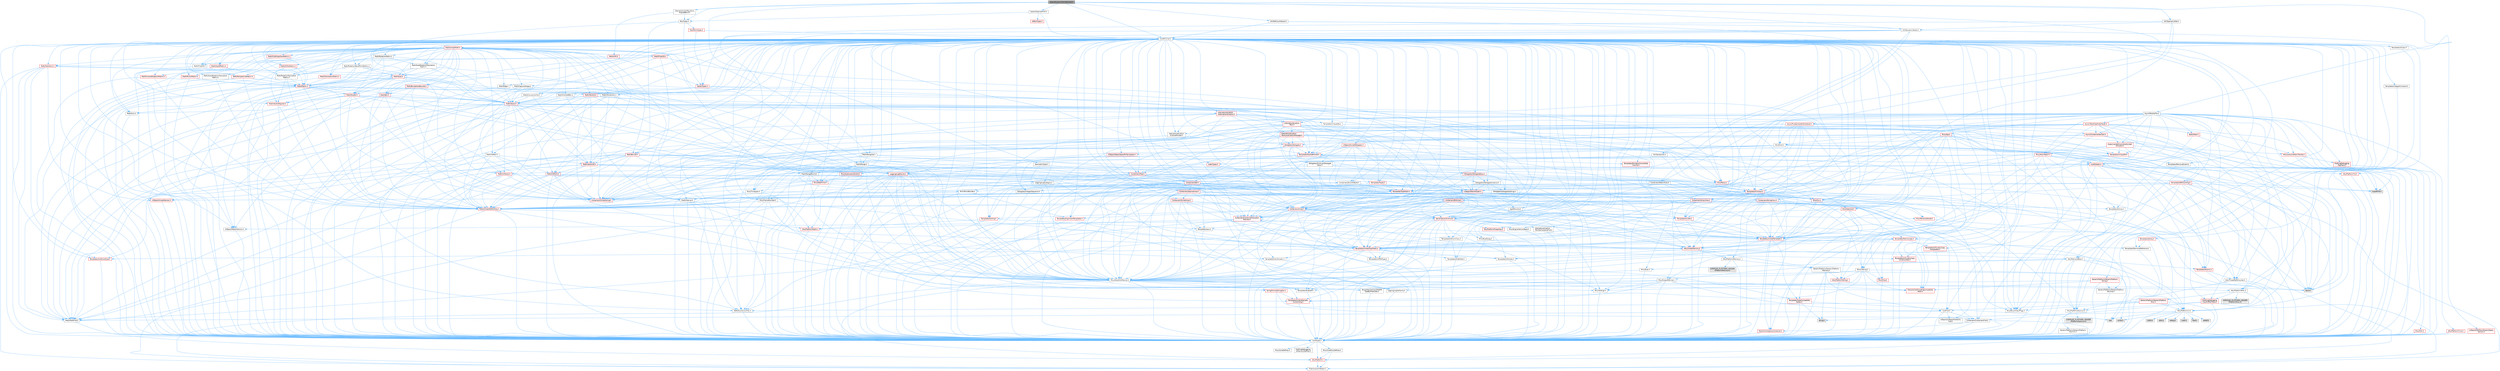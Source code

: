 digraph "SparseDynamicPointOctree3.h"
{
 // INTERACTIVE_SVG=YES
 // LATEX_PDF_SIZE
  bgcolor="transparent";
  edge [fontname=Helvetica,fontsize=10,labelfontname=Helvetica,labelfontsize=10];
  node [fontname=Helvetica,fontsize=10,shape=box,height=0.2,width=0.4];
  Node1 [id="Node000001",label="SparseDynamicPointOctree3.h",height=0.2,width=0.4,color="gray40", fillcolor="grey60", style="filled", fontcolor="black",tooltip=" "];
  Node1 -> Node2 [id="edge1_Node000001_Node000002",color="steelblue1",style="solid",tooltip=" "];
  Node2 [id="Node000002",label="CoreMinimal.h",height=0.2,width=0.4,color="grey40", fillcolor="white", style="filled",URL="$d7/d67/CoreMinimal_8h.html",tooltip=" "];
  Node2 -> Node3 [id="edge2_Node000002_Node000003",color="steelblue1",style="solid",tooltip=" "];
  Node3 [id="Node000003",label="CoreTypes.h",height=0.2,width=0.4,color="grey40", fillcolor="white", style="filled",URL="$dc/dec/CoreTypes_8h.html",tooltip=" "];
  Node3 -> Node4 [id="edge3_Node000003_Node000004",color="steelblue1",style="solid",tooltip=" "];
  Node4 [id="Node000004",label="HAL/Platform.h",height=0.2,width=0.4,color="red", fillcolor="#FFF0F0", style="filled",URL="$d9/dd0/Platform_8h.html",tooltip=" "];
  Node4 -> Node8 [id="edge4_Node000004_Node000008",color="steelblue1",style="solid",tooltip=" "];
  Node8 [id="Node000008",label="PreprocessorHelpers.h",height=0.2,width=0.4,color="grey40", fillcolor="white", style="filled",URL="$db/ddb/PreprocessorHelpers_8h.html",tooltip=" "];
  Node3 -> Node14 [id="edge5_Node000003_Node000014",color="steelblue1",style="solid",tooltip=" "];
  Node14 [id="Node000014",label="ProfilingDebugging\l/UMemoryDefines.h",height=0.2,width=0.4,color="grey40", fillcolor="white", style="filled",URL="$d2/da2/UMemoryDefines_8h.html",tooltip=" "];
  Node3 -> Node15 [id="edge6_Node000003_Node000015",color="steelblue1",style="solid",tooltip=" "];
  Node15 [id="Node000015",label="Misc/CoreMiscDefines.h",height=0.2,width=0.4,color="grey40", fillcolor="white", style="filled",URL="$da/d38/CoreMiscDefines_8h.html",tooltip=" "];
  Node15 -> Node4 [id="edge7_Node000015_Node000004",color="steelblue1",style="solid",tooltip=" "];
  Node15 -> Node8 [id="edge8_Node000015_Node000008",color="steelblue1",style="solid",tooltip=" "];
  Node3 -> Node16 [id="edge9_Node000003_Node000016",color="steelblue1",style="solid",tooltip=" "];
  Node16 [id="Node000016",label="Misc/CoreDefines.h",height=0.2,width=0.4,color="grey40", fillcolor="white", style="filled",URL="$d3/dd2/CoreDefines_8h.html",tooltip=" "];
  Node2 -> Node17 [id="edge10_Node000002_Node000017",color="steelblue1",style="solid",tooltip=" "];
  Node17 [id="Node000017",label="CoreFwd.h",height=0.2,width=0.4,color="grey40", fillcolor="white", style="filled",URL="$d1/d1e/CoreFwd_8h.html",tooltip=" "];
  Node17 -> Node3 [id="edge11_Node000017_Node000003",color="steelblue1",style="solid",tooltip=" "];
  Node17 -> Node18 [id="edge12_Node000017_Node000018",color="steelblue1",style="solid",tooltip=" "];
  Node18 [id="Node000018",label="Containers/ContainersFwd.h",height=0.2,width=0.4,color="grey40", fillcolor="white", style="filled",URL="$d4/d0a/ContainersFwd_8h.html",tooltip=" "];
  Node18 -> Node4 [id="edge13_Node000018_Node000004",color="steelblue1",style="solid",tooltip=" "];
  Node18 -> Node3 [id="edge14_Node000018_Node000003",color="steelblue1",style="solid",tooltip=" "];
  Node18 -> Node19 [id="edge15_Node000018_Node000019",color="steelblue1",style="solid",tooltip=" "];
  Node19 [id="Node000019",label="Traits/IsContiguousContainer.h",height=0.2,width=0.4,color="red", fillcolor="#FFF0F0", style="filled",URL="$d5/d3c/IsContiguousContainer_8h.html",tooltip=" "];
  Node19 -> Node3 [id="edge16_Node000019_Node000003",color="steelblue1",style="solid",tooltip=" "];
  Node17 -> Node22 [id="edge17_Node000017_Node000022",color="steelblue1",style="solid",tooltip=" "];
  Node22 [id="Node000022",label="Math/MathFwd.h",height=0.2,width=0.4,color="grey40", fillcolor="white", style="filled",URL="$d2/d10/MathFwd_8h.html",tooltip=" "];
  Node22 -> Node4 [id="edge18_Node000022_Node000004",color="steelblue1",style="solid",tooltip=" "];
  Node17 -> Node23 [id="edge19_Node000017_Node000023",color="steelblue1",style="solid",tooltip=" "];
  Node23 [id="Node000023",label="UObject/UObjectHierarchy\lFwd.h",height=0.2,width=0.4,color="grey40", fillcolor="white", style="filled",URL="$d3/d13/UObjectHierarchyFwd_8h.html",tooltip=" "];
  Node2 -> Node23 [id="edge20_Node000002_Node000023",color="steelblue1",style="solid",tooltip=" "];
  Node2 -> Node18 [id="edge21_Node000002_Node000018",color="steelblue1",style="solid",tooltip=" "];
  Node2 -> Node24 [id="edge22_Node000002_Node000024",color="steelblue1",style="solid",tooltip=" "];
  Node24 [id="Node000024",label="Misc/VarArgs.h",height=0.2,width=0.4,color="grey40", fillcolor="white", style="filled",URL="$d5/d6f/VarArgs_8h.html",tooltip=" "];
  Node24 -> Node3 [id="edge23_Node000024_Node000003",color="steelblue1",style="solid",tooltip=" "];
  Node2 -> Node25 [id="edge24_Node000002_Node000025",color="steelblue1",style="solid",tooltip=" "];
  Node25 [id="Node000025",label="Logging/LogVerbosity.h",height=0.2,width=0.4,color="grey40", fillcolor="white", style="filled",URL="$d2/d8f/LogVerbosity_8h.html",tooltip=" "];
  Node25 -> Node3 [id="edge25_Node000025_Node000003",color="steelblue1",style="solid",tooltip=" "];
  Node2 -> Node26 [id="edge26_Node000002_Node000026",color="steelblue1",style="solid",tooltip=" "];
  Node26 [id="Node000026",label="Misc/OutputDevice.h",height=0.2,width=0.4,color="grey40", fillcolor="white", style="filled",URL="$d7/d32/OutputDevice_8h.html",tooltip=" "];
  Node26 -> Node17 [id="edge27_Node000026_Node000017",color="steelblue1",style="solid",tooltip=" "];
  Node26 -> Node3 [id="edge28_Node000026_Node000003",color="steelblue1",style="solid",tooltip=" "];
  Node26 -> Node25 [id="edge29_Node000026_Node000025",color="steelblue1",style="solid",tooltip=" "];
  Node26 -> Node24 [id="edge30_Node000026_Node000024",color="steelblue1",style="solid",tooltip=" "];
  Node26 -> Node27 [id="edge31_Node000026_Node000027",color="steelblue1",style="solid",tooltip=" "];
  Node27 [id="Node000027",label="Templates/IsArrayOrRefOf\lTypeByPredicate.h",height=0.2,width=0.4,color="grey40", fillcolor="white", style="filled",URL="$d6/da1/IsArrayOrRefOfTypeByPredicate_8h.html",tooltip=" "];
  Node27 -> Node3 [id="edge32_Node000027_Node000003",color="steelblue1",style="solid",tooltip=" "];
  Node26 -> Node28 [id="edge33_Node000026_Node000028",color="steelblue1",style="solid",tooltip=" "];
  Node28 [id="Node000028",label="Templates/IsValidVariadic\lFunctionArg.h",height=0.2,width=0.4,color="red", fillcolor="#FFF0F0", style="filled",URL="$d0/dc8/IsValidVariadicFunctionArg_8h.html",tooltip=" "];
  Node28 -> Node3 [id="edge34_Node000028_Node000003",color="steelblue1",style="solid",tooltip=" "];
  Node26 -> Node30 [id="edge35_Node000026_Node000030",color="steelblue1",style="solid",tooltip=" "];
  Node30 [id="Node000030",label="Traits/IsCharEncodingCompatible\lWith.h",height=0.2,width=0.4,color="red", fillcolor="#FFF0F0", style="filled",URL="$df/dd1/IsCharEncodingCompatibleWith_8h.html",tooltip=" "];
  Node2 -> Node32 [id="edge36_Node000002_Node000032",color="steelblue1",style="solid",tooltip=" "];
  Node32 [id="Node000032",label="HAL/PlatformCrt.h",height=0.2,width=0.4,color="grey40", fillcolor="white", style="filled",URL="$d8/d75/PlatformCrt_8h.html",tooltip=" "];
  Node32 -> Node33 [id="edge37_Node000032_Node000033",color="steelblue1",style="solid",tooltip=" "];
  Node33 [id="Node000033",label="new",height=0.2,width=0.4,color="grey60", fillcolor="#E0E0E0", style="filled",tooltip=" "];
  Node32 -> Node34 [id="edge38_Node000032_Node000034",color="steelblue1",style="solid",tooltip=" "];
  Node34 [id="Node000034",label="wchar.h",height=0.2,width=0.4,color="grey60", fillcolor="#E0E0E0", style="filled",tooltip=" "];
  Node32 -> Node35 [id="edge39_Node000032_Node000035",color="steelblue1",style="solid",tooltip=" "];
  Node35 [id="Node000035",label="stddef.h",height=0.2,width=0.4,color="grey60", fillcolor="#E0E0E0", style="filled",tooltip=" "];
  Node32 -> Node36 [id="edge40_Node000032_Node000036",color="steelblue1",style="solid",tooltip=" "];
  Node36 [id="Node000036",label="stdlib.h",height=0.2,width=0.4,color="grey60", fillcolor="#E0E0E0", style="filled",tooltip=" "];
  Node32 -> Node37 [id="edge41_Node000032_Node000037",color="steelblue1",style="solid",tooltip=" "];
  Node37 [id="Node000037",label="stdio.h",height=0.2,width=0.4,color="grey60", fillcolor="#E0E0E0", style="filled",tooltip=" "];
  Node32 -> Node38 [id="edge42_Node000032_Node000038",color="steelblue1",style="solid",tooltip=" "];
  Node38 [id="Node000038",label="stdarg.h",height=0.2,width=0.4,color="grey60", fillcolor="#E0E0E0", style="filled",tooltip=" "];
  Node32 -> Node39 [id="edge43_Node000032_Node000039",color="steelblue1",style="solid",tooltip=" "];
  Node39 [id="Node000039",label="math.h",height=0.2,width=0.4,color="grey60", fillcolor="#E0E0E0", style="filled",tooltip=" "];
  Node32 -> Node40 [id="edge44_Node000032_Node000040",color="steelblue1",style="solid",tooltip=" "];
  Node40 [id="Node000040",label="float.h",height=0.2,width=0.4,color="grey60", fillcolor="#E0E0E0", style="filled",tooltip=" "];
  Node32 -> Node41 [id="edge45_Node000032_Node000041",color="steelblue1",style="solid",tooltip=" "];
  Node41 [id="Node000041",label="string.h",height=0.2,width=0.4,color="grey60", fillcolor="#E0E0E0", style="filled",tooltip=" "];
  Node2 -> Node42 [id="edge46_Node000002_Node000042",color="steelblue1",style="solid",tooltip=" "];
  Node42 [id="Node000042",label="HAL/PlatformMisc.h",height=0.2,width=0.4,color="grey40", fillcolor="white", style="filled",URL="$d0/df5/PlatformMisc_8h.html",tooltip=" "];
  Node42 -> Node3 [id="edge47_Node000042_Node000003",color="steelblue1",style="solid",tooltip=" "];
  Node42 -> Node43 [id="edge48_Node000042_Node000043",color="steelblue1",style="solid",tooltip=" "];
  Node43 [id="Node000043",label="GenericPlatform/GenericPlatform\lMisc.h",height=0.2,width=0.4,color="red", fillcolor="#FFF0F0", style="filled",URL="$db/d9a/GenericPlatformMisc_8h.html",tooltip=" "];
  Node43 -> Node17 [id="edge49_Node000043_Node000017",color="steelblue1",style="solid",tooltip=" "];
  Node43 -> Node3 [id="edge50_Node000043_Node000003",color="steelblue1",style="solid",tooltip=" "];
  Node43 -> Node32 [id="edge51_Node000043_Node000032",color="steelblue1",style="solid",tooltip=" "];
  Node43 -> Node47 [id="edge52_Node000043_Node000047",color="steelblue1",style="solid",tooltip=" "];
  Node47 [id="Node000047",label="Math/NumericLimits.h",height=0.2,width=0.4,color="grey40", fillcolor="white", style="filled",URL="$df/d1b/NumericLimits_8h.html",tooltip=" "];
  Node47 -> Node3 [id="edge53_Node000047_Node000003",color="steelblue1",style="solid",tooltip=" "];
  Node43 -> Node49 [id="edge54_Node000043_Node000049",color="steelblue1",style="solid",tooltip=" "];
  Node49 [id="Node000049",label="Misc/EnumClassFlags.h",height=0.2,width=0.4,color="grey40", fillcolor="white", style="filled",URL="$d8/de7/EnumClassFlags_8h.html",tooltip=" "];
  Node42 -> Node52 [id="edge55_Node000042_Node000052",color="steelblue1",style="solid",tooltip=" "];
  Node52 [id="Node000052",label="COMPILED_PLATFORM_HEADER\l(PlatformMisc.h)",height=0.2,width=0.4,color="grey60", fillcolor="#E0E0E0", style="filled",tooltip=" "];
  Node42 -> Node53 [id="edge56_Node000042_Node000053",color="steelblue1",style="solid",tooltip=" "];
  Node53 [id="Node000053",label="ProfilingDebugging\l/CpuProfilerTrace.h",height=0.2,width=0.4,color="red", fillcolor="#FFF0F0", style="filled",URL="$da/dcb/CpuProfilerTrace_8h.html",tooltip=" "];
  Node53 -> Node3 [id="edge57_Node000053_Node000003",color="steelblue1",style="solid",tooltip=" "];
  Node53 -> Node18 [id="edge58_Node000053_Node000018",color="steelblue1",style="solid",tooltip=" "];
  Node53 -> Node54 [id="edge59_Node000053_Node000054",color="steelblue1",style="solid",tooltip=" "];
  Node54 [id="Node000054",label="HAL/PlatformAtomics.h",height=0.2,width=0.4,color="grey40", fillcolor="white", style="filled",URL="$d3/d36/PlatformAtomics_8h.html",tooltip=" "];
  Node54 -> Node3 [id="edge60_Node000054_Node000003",color="steelblue1",style="solid",tooltip=" "];
  Node54 -> Node55 [id="edge61_Node000054_Node000055",color="steelblue1",style="solid",tooltip=" "];
  Node55 [id="Node000055",label="GenericPlatform/GenericPlatform\lAtomics.h",height=0.2,width=0.4,color="grey40", fillcolor="white", style="filled",URL="$da/d72/GenericPlatformAtomics_8h.html",tooltip=" "];
  Node55 -> Node3 [id="edge62_Node000055_Node000003",color="steelblue1",style="solid",tooltip=" "];
  Node54 -> Node56 [id="edge63_Node000054_Node000056",color="steelblue1",style="solid",tooltip=" "];
  Node56 [id="Node000056",label="COMPILED_PLATFORM_HEADER\l(PlatformAtomics.h)",height=0.2,width=0.4,color="grey60", fillcolor="#E0E0E0", style="filled",tooltip=" "];
  Node53 -> Node8 [id="edge64_Node000053_Node000008",color="steelblue1",style="solid",tooltip=" "];
  Node2 -> Node61 [id="edge65_Node000002_Node000061",color="steelblue1",style="solid",tooltip=" "];
  Node61 [id="Node000061",label="Misc/AssertionMacros.h",height=0.2,width=0.4,color="grey40", fillcolor="white", style="filled",URL="$d0/dfa/AssertionMacros_8h.html",tooltip=" "];
  Node61 -> Node3 [id="edge66_Node000061_Node000003",color="steelblue1",style="solid",tooltip=" "];
  Node61 -> Node4 [id="edge67_Node000061_Node000004",color="steelblue1",style="solid",tooltip=" "];
  Node61 -> Node42 [id="edge68_Node000061_Node000042",color="steelblue1",style="solid",tooltip=" "];
  Node61 -> Node8 [id="edge69_Node000061_Node000008",color="steelblue1",style="solid",tooltip=" "];
  Node61 -> Node62 [id="edge70_Node000061_Node000062",color="steelblue1",style="solid",tooltip=" "];
  Node62 [id="Node000062",label="Templates/EnableIf.h",height=0.2,width=0.4,color="grey40", fillcolor="white", style="filled",URL="$d7/d60/EnableIf_8h.html",tooltip=" "];
  Node62 -> Node3 [id="edge71_Node000062_Node000003",color="steelblue1",style="solid",tooltip=" "];
  Node61 -> Node27 [id="edge72_Node000061_Node000027",color="steelblue1",style="solid",tooltip=" "];
  Node61 -> Node28 [id="edge73_Node000061_Node000028",color="steelblue1",style="solid",tooltip=" "];
  Node61 -> Node30 [id="edge74_Node000061_Node000030",color="steelblue1",style="solid",tooltip=" "];
  Node61 -> Node24 [id="edge75_Node000061_Node000024",color="steelblue1",style="solid",tooltip=" "];
  Node61 -> Node63 [id="edge76_Node000061_Node000063",color="steelblue1",style="solid",tooltip=" "];
  Node63 [id="Node000063",label="String/FormatStringSan.h",height=0.2,width=0.4,color="red", fillcolor="#FFF0F0", style="filled",URL="$d3/d8b/FormatStringSan_8h.html",tooltip=" "];
  Node63 -> Node3 [id="edge77_Node000063_Node000003",color="steelblue1",style="solid",tooltip=" "];
  Node63 -> Node28 [id="edge78_Node000063_Node000028",color="steelblue1",style="solid",tooltip=" "];
  Node63 -> Node18 [id="edge79_Node000063_Node000018",color="steelblue1",style="solid",tooltip=" "];
  Node61 -> Node69 [id="edge80_Node000061_Node000069",color="steelblue1",style="solid",tooltip=" "];
  Node69 [id="Node000069",label="atomic",height=0.2,width=0.4,color="grey60", fillcolor="#E0E0E0", style="filled",tooltip=" "];
  Node2 -> Node70 [id="edge81_Node000002_Node000070",color="steelblue1",style="solid",tooltip=" "];
  Node70 [id="Node000070",label="Templates/IsPointer.h",height=0.2,width=0.4,color="grey40", fillcolor="white", style="filled",URL="$d7/d05/IsPointer_8h.html",tooltip=" "];
  Node70 -> Node3 [id="edge82_Node000070_Node000003",color="steelblue1",style="solid",tooltip=" "];
  Node2 -> Node71 [id="edge83_Node000002_Node000071",color="steelblue1",style="solid",tooltip=" "];
  Node71 [id="Node000071",label="HAL/PlatformMemory.h",height=0.2,width=0.4,color="grey40", fillcolor="white", style="filled",URL="$de/d68/PlatformMemory_8h.html",tooltip=" "];
  Node71 -> Node3 [id="edge84_Node000071_Node000003",color="steelblue1",style="solid",tooltip=" "];
  Node71 -> Node72 [id="edge85_Node000071_Node000072",color="steelblue1",style="solid",tooltip=" "];
  Node72 [id="Node000072",label="GenericPlatform/GenericPlatform\lMemory.h",height=0.2,width=0.4,color="grey40", fillcolor="white", style="filled",URL="$dd/d22/GenericPlatformMemory_8h.html",tooltip=" "];
  Node72 -> Node17 [id="edge86_Node000072_Node000017",color="steelblue1",style="solid",tooltip=" "];
  Node72 -> Node3 [id="edge87_Node000072_Node000003",color="steelblue1",style="solid",tooltip=" "];
  Node72 -> Node73 [id="edge88_Node000072_Node000073",color="steelblue1",style="solid",tooltip=" "];
  Node73 [id="Node000073",label="HAL/PlatformString.h",height=0.2,width=0.4,color="red", fillcolor="#FFF0F0", style="filled",URL="$db/db5/PlatformString_8h.html",tooltip=" "];
  Node73 -> Node3 [id="edge89_Node000073_Node000003",color="steelblue1",style="solid",tooltip=" "];
  Node72 -> Node41 [id="edge90_Node000072_Node000041",color="steelblue1",style="solid",tooltip=" "];
  Node72 -> Node34 [id="edge91_Node000072_Node000034",color="steelblue1",style="solid",tooltip=" "];
  Node71 -> Node75 [id="edge92_Node000071_Node000075",color="steelblue1",style="solid",tooltip=" "];
  Node75 [id="Node000075",label="COMPILED_PLATFORM_HEADER\l(PlatformMemory.h)",height=0.2,width=0.4,color="grey60", fillcolor="#E0E0E0", style="filled",tooltip=" "];
  Node2 -> Node54 [id="edge93_Node000002_Node000054",color="steelblue1",style="solid",tooltip=" "];
  Node2 -> Node76 [id="edge94_Node000002_Node000076",color="steelblue1",style="solid",tooltip=" "];
  Node76 [id="Node000076",label="Misc/Exec.h",height=0.2,width=0.4,color="grey40", fillcolor="white", style="filled",URL="$de/ddb/Exec_8h.html",tooltip=" "];
  Node76 -> Node3 [id="edge95_Node000076_Node000003",color="steelblue1",style="solid",tooltip=" "];
  Node76 -> Node61 [id="edge96_Node000076_Node000061",color="steelblue1",style="solid",tooltip=" "];
  Node2 -> Node77 [id="edge97_Node000002_Node000077",color="steelblue1",style="solid",tooltip=" "];
  Node77 [id="Node000077",label="HAL/MemoryBase.h",height=0.2,width=0.4,color="grey40", fillcolor="white", style="filled",URL="$d6/d9f/MemoryBase_8h.html",tooltip=" "];
  Node77 -> Node3 [id="edge98_Node000077_Node000003",color="steelblue1",style="solid",tooltip=" "];
  Node77 -> Node54 [id="edge99_Node000077_Node000054",color="steelblue1",style="solid",tooltip=" "];
  Node77 -> Node32 [id="edge100_Node000077_Node000032",color="steelblue1",style="solid",tooltip=" "];
  Node77 -> Node76 [id="edge101_Node000077_Node000076",color="steelblue1",style="solid",tooltip=" "];
  Node77 -> Node26 [id="edge102_Node000077_Node000026",color="steelblue1",style="solid",tooltip=" "];
  Node77 -> Node78 [id="edge103_Node000077_Node000078",color="steelblue1",style="solid",tooltip=" "];
  Node78 [id="Node000078",label="Templates/Atomic.h",height=0.2,width=0.4,color="red", fillcolor="#FFF0F0", style="filled",URL="$d3/d91/Atomic_8h.html",tooltip=" "];
  Node78 -> Node79 [id="edge104_Node000078_Node000079",color="steelblue1",style="solid",tooltip=" "];
  Node79 [id="Node000079",label="HAL/ThreadSafeCounter.h",height=0.2,width=0.4,color="grey40", fillcolor="white", style="filled",URL="$dc/dc9/ThreadSafeCounter_8h.html",tooltip=" "];
  Node79 -> Node3 [id="edge105_Node000079_Node000003",color="steelblue1",style="solid",tooltip=" "];
  Node79 -> Node54 [id="edge106_Node000079_Node000054",color="steelblue1",style="solid",tooltip=" "];
  Node78 -> Node69 [id="edge107_Node000078_Node000069",color="steelblue1",style="solid",tooltip=" "];
  Node2 -> Node87 [id="edge108_Node000002_Node000087",color="steelblue1",style="solid",tooltip=" "];
  Node87 [id="Node000087",label="HAL/UnrealMemory.h",height=0.2,width=0.4,color="red", fillcolor="#FFF0F0", style="filled",URL="$d9/d96/UnrealMemory_8h.html",tooltip=" "];
  Node87 -> Node3 [id="edge109_Node000087_Node000003",color="steelblue1",style="solid",tooltip=" "];
  Node87 -> Node72 [id="edge110_Node000087_Node000072",color="steelblue1",style="solid",tooltip=" "];
  Node87 -> Node77 [id="edge111_Node000087_Node000077",color="steelblue1",style="solid",tooltip=" "];
  Node87 -> Node71 [id="edge112_Node000087_Node000071",color="steelblue1",style="solid",tooltip=" "];
  Node87 -> Node70 [id="edge113_Node000087_Node000070",color="steelblue1",style="solid",tooltip=" "];
  Node2 -> Node89 [id="edge114_Node000002_Node000089",color="steelblue1",style="solid",tooltip=" "];
  Node89 [id="Node000089",label="Templates/IsArithmetic.h",height=0.2,width=0.4,color="grey40", fillcolor="white", style="filled",URL="$d2/d5d/IsArithmetic_8h.html",tooltip=" "];
  Node89 -> Node3 [id="edge115_Node000089_Node000003",color="steelblue1",style="solid",tooltip=" "];
  Node2 -> Node83 [id="edge116_Node000002_Node000083",color="steelblue1",style="solid",tooltip=" "];
  Node83 [id="Node000083",label="Templates/AndOrNot.h",height=0.2,width=0.4,color="grey40", fillcolor="white", style="filled",URL="$db/d0a/AndOrNot_8h.html",tooltip=" "];
  Node83 -> Node3 [id="edge117_Node000083_Node000003",color="steelblue1",style="solid",tooltip=" "];
  Node2 -> Node90 [id="edge118_Node000002_Node000090",color="steelblue1",style="solid",tooltip=" "];
  Node90 [id="Node000090",label="Templates/IsPODType.h",height=0.2,width=0.4,color="grey40", fillcolor="white", style="filled",URL="$d7/db1/IsPODType_8h.html",tooltip=" "];
  Node90 -> Node3 [id="edge119_Node000090_Node000003",color="steelblue1",style="solid",tooltip=" "];
  Node2 -> Node91 [id="edge120_Node000002_Node000091",color="steelblue1",style="solid",tooltip=" "];
  Node91 [id="Node000091",label="Templates/IsUECoreType.h",height=0.2,width=0.4,color="red", fillcolor="#FFF0F0", style="filled",URL="$d1/db8/IsUECoreType_8h.html",tooltip=" "];
  Node91 -> Node3 [id="edge121_Node000091_Node000003",color="steelblue1",style="solid",tooltip=" "];
  Node2 -> Node84 [id="edge122_Node000002_Node000084",color="steelblue1",style="solid",tooltip=" "];
  Node84 [id="Node000084",label="Templates/IsTriviallyCopy\lConstructible.h",height=0.2,width=0.4,color="red", fillcolor="#FFF0F0", style="filled",URL="$d3/d78/IsTriviallyCopyConstructible_8h.html",tooltip=" "];
  Node84 -> Node3 [id="edge123_Node000084_Node000003",color="steelblue1",style="solid",tooltip=" "];
  Node2 -> Node92 [id="edge124_Node000002_Node000092",color="steelblue1",style="solid",tooltip=" "];
  Node92 [id="Node000092",label="Templates/UnrealTypeTraits.h",height=0.2,width=0.4,color="red", fillcolor="#FFF0F0", style="filled",URL="$d2/d2d/UnrealTypeTraits_8h.html",tooltip=" "];
  Node92 -> Node3 [id="edge125_Node000092_Node000003",color="steelblue1",style="solid",tooltip=" "];
  Node92 -> Node70 [id="edge126_Node000092_Node000070",color="steelblue1",style="solid",tooltip=" "];
  Node92 -> Node61 [id="edge127_Node000092_Node000061",color="steelblue1",style="solid",tooltip=" "];
  Node92 -> Node83 [id="edge128_Node000092_Node000083",color="steelblue1",style="solid",tooltip=" "];
  Node92 -> Node62 [id="edge129_Node000092_Node000062",color="steelblue1",style="solid",tooltip=" "];
  Node92 -> Node89 [id="edge130_Node000092_Node000089",color="steelblue1",style="solid",tooltip=" "];
  Node92 -> Node90 [id="edge131_Node000092_Node000090",color="steelblue1",style="solid",tooltip=" "];
  Node92 -> Node91 [id="edge132_Node000092_Node000091",color="steelblue1",style="solid",tooltip=" "];
  Node92 -> Node84 [id="edge133_Node000092_Node000084",color="steelblue1",style="solid",tooltip=" "];
  Node2 -> Node62 [id="edge134_Node000002_Node000062",color="steelblue1",style="solid",tooltip=" "];
  Node2 -> Node94 [id="edge135_Node000002_Node000094",color="steelblue1",style="solid",tooltip=" "];
  Node94 [id="Node000094",label="Templates/RemoveReference.h",height=0.2,width=0.4,color="grey40", fillcolor="white", style="filled",URL="$da/dbe/RemoveReference_8h.html",tooltip=" "];
  Node94 -> Node3 [id="edge136_Node000094_Node000003",color="steelblue1",style="solid",tooltip=" "];
  Node2 -> Node95 [id="edge137_Node000002_Node000095",color="steelblue1",style="solid",tooltip=" "];
  Node95 [id="Node000095",label="Templates/IntegralConstant.h",height=0.2,width=0.4,color="grey40", fillcolor="white", style="filled",URL="$db/d1b/IntegralConstant_8h.html",tooltip=" "];
  Node95 -> Node3 [id="edge138_Node000095_Node000003",color="steelblue1",style="solid",tooltip=" "];
  Node2 -> Node96 [id="edge139_Node000002_Node000096",color="steelblue1",style="solid",tooltip=" "];
  Node96 [id="Node000096",label="Templates/IsClass.h",height=0.2,width=0.4,color="grey40", fillcolor="white", style="filled",URL="$db/dcb/IsClass_8h.html",tooltip=" "];
  Node96 -> Node3 [id="edge140_Node000096_Node000003",color="steelblue1",style="solid",tooltip=" "];
  Node2 -> Node97 [id="edge141_Node000002_Node000097",color="steelblue1",style="solid",tooltip=" "];
  Node97 [id="Node000097",label="Templates/TypeCompatible\lBytes.h",height=0.2,width=0.4,color="red", fillcolor="#FFF0F0", style="filled",URL="$df/d0a/TypeCompatibleBytes_8h.html",tooltip=" "];
  Node97 -> Node3 [id="edge142_Node000097_Node000003",color="steelblue1",style="solid",tooltip=" "];
  Node97 -> Node41 [id="edge143_Node000097_Node000041",color="steelblue1",style="solid",tooltip=" "];
  Node97 -> Node33 [id="edge144_Node000097_Node000033",color="steelblue1",style="solid",tooltip=" "];
  Node2 -> Node19 [id="edge145_Node000002_Node000019",color="steelblue1",style="solid",tooltip=" "];
  Node2 -> Node98 [id="edge146_Node000002_Node000098",color="steelblue1",style="solid",tooltip=" "];
  Node98 [id="Node000098",label="Templates/UnrealTemplate.h",height=0.2,width=0.4,color="red", fillcolor="#FFF0F0", style="filled",URL="$d4/d24/UnrealTemplate_8h.html",tooltip=" "];
  Node98 -> Node3 [id="edge147_Node000098_Node000003",color="steelblue1",style="solid",tooltip=" "];
  Node98 -> Node70 [id="edge148_Node000098_Node000070",color="steelblue1",style="solid",tooltip=" "];
  Node98 -> Node87 [id="edge149_Node000098_Node000087",color="steelblue1",style="solid",tooltip=" "];
  Node98 -> Node92 [id="edge150_Node000098_Node000092",color="steelblue1",style="solid",tooltip=" "];
  Node98 -> Node94 [id="edge151_Node000098_Node000094",color="steelblue1",style="solid",tooltip=" "];
  Node98 -> Node97 [id="edge152_Node000098_Node000097",color="steelblue1",style="solid",tooltip=" "];
  Node98 -> Node19 [id="edge153_Node000098_Node000019",color="steelblue1",style="solid",tooltip=" "];
  Node2 -> Node47 [id="edge154_Node000002_Node000047",color="steelblue1",style="solid",tooltip=" "];
  Node2 -> Node102 [id="edge155_Node000002_Node000102",color="steelblue1",style="solid",tooltip=" "];
  Node102 [id="Node000102",label="HAL/PlatformMath.h",height=0.2,width=0.4,color="red", fillcolor="#FFF0F0", style="filled",URL="$dc/d53/PlatformMath_8h.html",tooltip=" "];
  Node102 -> Node3 [id="edge156_Node000102_Node000003",color="steelblue1",style="solid",tooltip=" "];
  Node2 -> Node85 [id="edge157_Node000002_Node000085",color="steelblue1",style="solid",tooltip=" "];
  Node85 [id="Node000085",label="Templates/IsTriviallyCopy\lAssignable.h",height=0.2,width=0.4,color="red", fillcolor="#FFF0F0", style="filled",URL="$d2/df2/IsTriviallyCopyAssignable_8h.html",tooltip=" "];
  Node85 -> Node3 [id="edge158_Node000085_Node000003",color="steelblue1",style="solid",tooltip=" "];
  Node2 -> Node110 [id="edge159_Node000002_Node000110",color="steelblue1",style="solid",tooltip=" "];
  Node110 [id="Node000110",label="Templates/MemoryOps.h",height=0.2,width=0.4,color="red", fillcolor="#FFF0F0", style="filled",URL="$db/dea/MemoryOps_8h.html",tooltip=" "];
  Node110 -> Node3 [id="edge160_Node000110_Node000003",color="steelblue1",style="solid",tooltip=" "];
  Node110 -> Node87 [id="edge161_Node000110_Node000087",color="steelblue1",style="solid",tooltip=" "];
  Node110 -> Node85 [id="edge162_Node000110_Node000085",color="steelblue1",style="solid",tooltip=" "];
  Node110 -> Node84 [id="edge163_Node000110_Node000084",color="steelblue1",style="solid",tooltip=" "];
  Node110 -> Node92 [id="edge164_Node000110_Node000092",color="steelblue1",style="solid",tooltip=" "];
  Node110 -> Node33 [id="edge165_Node000110_Node000033",color="steelblue1",style="solid",tooltip=" "];
  Node2 -> Node111 [id="edge166_Node000002_Node000111",color="steelblue1",style="solid",tooltip=" "];
  Node111 [id="Node000111",label="Containers/ContainerAllocation\lPolicies.h",height=0.2,width=0.4,color="red", fillcolor="#FFF0F0", style="filled",URL="$d7/dff/ContainerAllocationPolicies_8h.html",tooltip=" "];
  Node111 -> Node3 [id="edge167_Node000111_Node000003",color="steelblue1",style="solid",tooltip=" "];
  Node111 -> Node111 [id="edge168_Node000111_Node000111",color="steelblue1",style="solid",tooltip=" "];
  Node111 -> Node102 [id="edge169_Node000111_Node000102",color="steelblue1",style="solid",tooltip=" "];
  Node111 -> Node87 [id="edge170_Node000111_Node000087",color="steelblue1",style="solid",tooltip=" "];
  Node111 -> Node47 [id="edge171_Node000111_Node000047",color="steelblue1",style="solid",tooltip=" "];
  Node111 -> Node61 [id="edge172_Node000111_Node000061",color="steelblue1",style="solid",tooltip=" "];
  Node111 -> Node110 [id="edge173_Node000111_Node000110",color="steelblue1",style="solid",tooltip=" "];
  Node111 -> Node97 [id="edge174_Node000111_Node000097",color="steelblue1",style="solid",tooltip=" "];
  Node2 -> Node114 [id="edge175_Node000002_Node000114",color="steelblue1",style="solid",tooltip=" "];
  Node114 [id="Node000114",label="Templates/IsEnumClass.h",height=0.2,width=0.4,color="grey40", fillcolor="white", style="filled",URL="$d7/d15/IsEnumClass_8h.html",tooltip=" "];
  Node114 -> Node3 [id="edge176_Node000114_Node000003",color="steelblue1",style="solid",tooltip=" "];
  Node114 -> Node83 [id="edge177_Node000114_Node000083",color="steelblue1",style="solid",tooltip=" "];
  Node2 -> Node115 [id="edge178_Node000002_Node000115",color="steelblue1",style="solid",tooltip=" "];
  Node115 [id="Node000115",label="HAL/PlatformProperties.h",height=0.2,width=0.4,color="red", fillcolor="#FFF0F0", style="filled",URL="$d9/db0/PlatformProperties_8h.html",tooltip=" "];
  Node115 -> Node3 [id="edge179_Node000115_Node000003",color="steelblue1",style="solid",tooltip=" "];
  Node2 -> Node118 [id="edge180_Node000002_Node000118",color="steelblue1",style="solid",tooltip=" "];
  Node118 [id="Node000118",label="Misc/EngineVersionBase.h",height=0.2,width=0.4,color="grey40", fillcolor="white", style="filled",URL="$d5/d2b/EngineVersionBase_8h.html",tooltip=" "];
  Node118 -> Node3 [id="edge181_Node000118_Node000003",color="steelblue1",style="solid",tooltip=" "];
  Node2 -> Node119 [id="edge182_Node000002_Node000119",color="steelblue1",style="solid",tooltip=" "];
  Node119 [id="Node000119",label="Internationalization\l/TextNamespaceFwd.h",height=0.2,width=0.4,color="grey40", fillcolor="white", style="filled",URL="$d8/d97/TextNamespaceFwd_8h.html",tooltip=" "];
  Node119 -> Node3 [id="edge183_Node000119_Node000003",color="steelblue1",style="solid",tooltip=" "];
  Node2 -> Node120 [id="edge184_Node000002_Node000120",color="steelblue1",style="solid",tooltip=" "];
  Node120 [id="Node000120",label="Serialization/Archive.h",height=0.2,width=0.4,color="red", fillcolor="#FFF0F0", style="filled",URL="$d7/d3b/Archive_8h.html",tooltip=" "];
  Node120 -> Node17 [id="edge185_Node000120_Node000017",color="steelblue1",style="solid",tooltip=" "];
  Node120 -> Node3 [id="edge186_Node000120_Node000003",color="steelblue1",style="solid",tooltip=" "];
  Node120 -> Node115 [id="edge187_Node000120_Node000115",color="steelblue1",style="solid",tooltip=" "];
  Node120 -> Node119 [id="edge188_Node000120_Node000119",color="steelblue1",style="solid",tooltip=" "];
  Node120 -> Node22 [id="edge189_Node000120_Node000022",color="steelblue1",style="solid",tooltip=" "];
  Node120 -> Node61 [id="edge190_Node000120_Node000061",color="steelblue1",style="solid",tooltip=" "];
  Node120 -> Node118 [id="edge191_Node000120_Node000118",color="steelblue1",style="solid",tooltip=" "];
  Node120 -> Node24 [id="edge192_Node000120_Node000024",color="steelblue1",style="solid",tooltip=" "];
  Node120 -> Node62 [id="edge193_Node000120_Node000062",color="steelblue1",style="solid",tooltip=" "];
  Node120 -> Node27 [id="edge194_Node000120_Node000027",color="steelblue1",style="solid",tooltip=" "];
  Node120 -> Node114 [id="edge195_Node000120_Node000114",color="steelblue1",style="solid",tooltip=" "];
  Node120 -> Node28 [id="edge196_Node000120_Node000028",color="steelblue1",style="solid",tooltip=" "];
  Node120 -> Node98 [id="edge197_Node000120_Node000098",color="steelblue1",style="solid",tooltip=" "];
  Node120 -> Node30 [id="edge198_Node000120_Node000030",color="steelblue1",style="solid",tooltip=" "];
  Node120 -> Node123 [id="edge199_Node000120_Node000123",color="steelblue1",style="solid",tooltip=" "];
  Node123 [id="Node000123",label="UObject/ObjectVersion.h",height=0.2,width=0.4,color="grey40", fillcolor="white", style="filled",URL="$da/d63/ObjectVersion_8h.html",tooltip=" "];
  Node123 -> Node3 [id="edge200_Node000123_Node000003",color="steelblue1",style="solid",tooltip=" "];
  Node2 -> Node124 [id="edge201_Node000002_Node000124",color="steelblue1",style="solid",tooltip=" "];
  Node124 [id="Node000124",label="Templates/Less.h",height=0.2,width=0.4,color="grey40", fillcolor="white", style="filled",URL="$de/dc8/Less_8h.html",tooltip=" "];
  Node124 -> Node3 [id="edge202_Node000124_Node000003",color="steelblue1",style="solid",tooltip=" "];
  Node124 -> Node98 [id="edge203_Node000124_Node000098",color="steelblue1",style="solid",tooltip=" "];
  Node2 -> Node125 [id="edge204_Node000002_Node000125",color="steelblue1",style="solid",tooltip=" "];
  Node125 [id="Node000125",label="Templates/Sorting.h",height=0.2,width=0.4,color="red", fillcolor="#FFF0F0", style="filled",URL="$d3/d9e/Sorting_8h.html",tooltip=" "];
  Node125 -> Node3 [id="edge205_Node000125_Node000003",color="steelblue1",style="solid",tooltip=" "];
  Node125 -> Node102 [id="edge206_Node000125_Node000102",color="steelblue1",style="solid",tooltip=" "];
  Node125 -> Node124 [id="edge207_Node000125_Node000124",color="steelblue1",style="solid",tooltip=" "];
  Node2 -> Node136 [id="edge208_Node000002_Node000136",color="steelblue1",style="solid",tooltip=" "];
  Node136 [id="Node000136",label="Misc/Char.h",height=0.2,width=0.4,color="red", fillcolor="#FFF0F0", style="filled",URL="$d0/d58/Char_8h.html",tooltip=" "];
  Node136 -> Node3 [id="edge209_Node000136_Node000003",color="steelblue1",style="solid",tooltip=" "];
  Node2 -> Node139 [id="edge210_Node000002_Node000139",color="steelblue1",style="solid",tooltip=" "];
  Node139 [id="Node000139",label="GenericPlatform/GenericPlatform\lStricmp.h",height=0.2,width=0.4,color="grey40", fillcolor="white", style="filled",URL="$d2/d86/GenericPlatformStricmp_8h.html",tooltip=" "];
  Node139 -> Node3 [id="edge211_Node000139_Node000003",color="steelblue1",style="solid",tooltip=" "];
  Node2 -> Node140 [id="edge212_Node000002_Node000140",color="steelblue1",style="solid",tooltip=" "];
  Node140 [id="Node000140",label="GenericPlatform/GenericPlatform\lString.h",height=0.2,width=0.4,color="red", fillcolor="#FFF0F0", style="filled",URL="$dd/d20/GenericPlatformString_8h.html",tooltip=" "];
  Node140 -> Node3 [id="edge213_Node000140_Node000003",color="steelblue1",style="solid",tooltip=" "];
  Node140 -> Node139 [id="edge214_Node000140_Node000139",color="steelblue1",style="solid",tooltip=" "];
  Node140 -> Node62 [id="edge215_Node000140_Node000062",color="steelblue1",style="solid",tooltip=" "];
  Node140 -> Node30 [id="edge216_Node000140_Node000030",color="steelblue1",style="solid",tooltip=" "];
  Node2 -> Node73 [id="edge217_Node000002_Node000073",color="steelblue1",style="solid",tooltip=" "];
  Node2 -> Node143 [id="edge218_Node000002_Node000143",color="steelblue1",style="solid",tooltip=" "];
  Node143 [id="Node000143",label="Misc/CString.h",height=0.2,width=0.4,color="grey40", fillcolor="white", style="filled",URL="$d2/d49/CString_8h.html",tooltip=" "];
  Node143 -> Node3 [id="edge219_Node000143_Node000003",color="steelblue1",style="solid",tooltip=" "];
  Node143 -> Node32 [id="edge220_Node000143_Node000032",color="steelblue1",style="solid",tooltip=" "];
  Node143 -> Node73 [id="edge221_Node000143_Node000073",color="steelblue1",style="solid",tooltip=" "];
  Node143 -> Node61 [id="edge222_Node000143_Node000061",color="steelblue1",style="solid",tooltip=" "];
  Node143 -> Node136 [id="edge223_Node000143_Node000136",color="steelblue1",style="solid",tooltip=" "];
  Node143 -> Node24 [id="edge224_Node000143_Node000024",color="steelblue1",style="solid",tooltip=" "];
  Node143 -> Node27 [id="edge225_Node000143_Node000027",color="steelblue1",style="solid",tooltip=" "];
  Node143 -> Node28 [id="edge226_Node000143_Node000028",color="steelblue1",style="solid",tooltip=" "];
  Node143 -> Node30 [id="edge227_Node000143_Node000030",color="steelblue1",style="solid",tooltip=" "];
  Node2 -> Node144 [id="edge228_Node000002_Node000144",color="steelblue1",style="solid",tooltip=" "];
  Node144 [id="Node000144",label="Misc/Crc.h",height=0.2,width=0.4,color="red", fillcolor="#FFF0F0", style="filled",URL="$d4/dd2/Crc_8h.html",tooltip=" "];
  Node144 -> Node3 [id="edge229_Node000144_Node000003",color="steelblue1",style="solid",tooltip=" "];
  Node144 -> Node73 [id="edge230_Node000144_Node000073",color="steelblue1",style="solid",tooltip=" "];
  Node144 -> Node61 [id="edge231_Node000144_Node000061",color="steelblue1",style="solid",tooltip=" "];
  Node144 -> Node143 [id="edge232_Node000144_Node000143",color="steelblue1",style="solid",tooltip=" "];
  Node144 -> Node136 [id="edge233_Node000144_Node000136",color="steelblue1",style="solid",tooltip=" "];
  Node144 -> Node92 [id="edge234_Node000144_Node000092",color="steelblue1",style="solid",tooltip=" "];
  Node2 -> Node135 [id="edge235_Node000002_Node000135",color="steelblue1",style="solid",tooltip=" "];
  Node135 [id="Node000135",label="Math/UnrealMathUtility.h",height=0.2,width=0.4,color="red", fillcolor="#FFF0F0", style="filled",URL="$db/db8/UnrealMathUtility_8h.html",tooltip=" "];
  Node135 -> Node3 [id="edge236_Node000135_Node000003",color="steelblue1",style="solid",tooltip=" "];
  Node135 -> Node61 [id="edge237_Node000135_Node000061",color="steelblue1",style="solid",tooltip=" "];
  Node135 -> Node102 [id="edge238_Node000135_Node000102",color="steelblue1",style="solid",tooltip=" "];
  Node135 -> Node22 [id="edge239_Node000135_Node000022",color="steelblue1",style="solid",tooltip=" "];
  Node2 -> Node145 [id="edge240_Node000002_Node000145",color="steelblue1",style="solid",tooltip=" "];
  Node145 [id="Node000145",label="Containers/UnrealString.h",height=0.2,width=0.4,color="red", fillcolor="#FFF0F0", style="filled",URL="$d5/dba/UnrealString_8h.html",tooltip=" "];
  Node2 -> Node149 [id="edge241_Node000002_Node000149",color="steelblue1",style="solid",tooltip=" "];
  Node149 [id="Node000149",label="Containers/Array.h",height=0.2,width=0.4,color="red", fillcolor="#FFF0F0", style="filled",URL="$df/dd0/Array_8h.html",tooltip=" "];
  Node149 -> Node3 [id="edge242_Node000149_Node000003",color="steelblue1",style="solid",tooltip=" "];
  Node149 -> Node61 [id="edge243_Node000149_Node000061",color="steelblue1",style="solid",tooltip=" "];
  Node149 -> Node152 [id="edge244_Node000149_Node000152",color="steelblue1",style="solid",tooltip=" "];
  Node152 [id="Node000152",label="Misc/ReverseIterate.h",height=0.2,width=0.4,color="red", fillcolor="#FFF0F0", style="filled",URL="$db/de3/ReverseIterate_8h.html",tooltip=" "];
  Node152 -> Node4 [id="edge245_Node000152_Node000004",color="steelblue1",style="solid",tooltip=" "];
  Node149 -> Node87 [id="edge246_Node000149_Node000087",color="steelblue1",style="solid",tooltip=" "];
  Node149 -> Node92 [id="edge247_Node000149_Node000092",color="steelblue1",style="solid",tooltip=" "];
  Node149 -> Node98 [id="edge248_Node000149_Node000098",color="steelblue1",style="solid",tooltip=" "];
  Node149 -> Node111 [id="edge249_Node000149_Node000111",color="steelblue1",style="solid",tooltip=" "];
  Node149 -> Node120 [id="edge250_Node000149_Node000120",color="steelblue1",style="solid",tooltip=" "];
  Node149 -> Node128 [id="edge251_Node000149_Node000128",color="steelblue1",style="solid",tooltip=" "];
  Node128 [id="Node000128",label="Templates/Invoke.h",height=0.2,width=0.4,color="red", fillcolor="#FFF0F0", style="filled",URL="$d7/deb/Invoke_8h.html",tooltip=" "];
  Node128 -> Node3 [id="edge252_Node000128_Node000003",color="steelblue1",style="solid",tooltip=" "];
  Node128 -> Node98 [id="edge253_Node000128_Node000098",color="steelblue1",style="solid",tooltip=" "];
  Node149 -> Node124 [id="edge254_Node000149_Node000124",color="steelblue1",style="solid",tooltip=" "];
  Node149 -> Node125 [id="edge255_Node000149_Node000125",color="steelblue1",style="solid",tooltip=" "];
  Node149 -> Node172 [id="edge256_Node000149_Node000172",color="steelblue1",style="solid",tooltip=" "];
  Node172 [id="Node000172",label="Templates/AlignmentTemplates.h",height=0.2,width=0.4,color="red", fillcolor="#FFF0F0", style="filled",URL="$dd/d32/AlignmentTemplates_8h.html",tooltip=" "];
  Node172 -> Node3 [id="edge257_Node000172_Node000003",color="steelblue1",style="solid",tooltip=" "];
  Node172 -> Node70 [id="edge258_Node000172_Node000070",color="steelblue1",style="solid",tooltip=" "];
  Node2 -> Node173 [id="edge259_Node000002_Node000173",color="steelblue1",style="solid",tooltip=" "];
  Node173 [id="Node000173",label="Misc/FrameNumber.h",height=0.2,width=0.4,color="grey40", fillcolor="white", style="filled",URL="$dd/dbd/FrameNumber_8h.html",tooltip=" "];
  Node173 -> Node3 [id="edge260_Node000173_Node000003",color="steelblue1",style="solid",tooltip=" "];
  Node173 -> Node47 [id="edge261_Node000173_Node000047",color="steelblue1",style="solid",tooltip=" "];
  Node173 -> Node135 [id="edge262_Node000173_Node000135",color="steelblue1",style="solid",tooltip=" "];
  Node173 -> Node62 [id="edge263_Node000173_Node000062",color="steelblue1",style="solid",tooltip=" "];
  Node173 -> Node92 [id="edge264_Node000173_Node000092",color="steelblue1",style="solid",tooltip=" "];
  Node2 -> Node174 [id="edge265_Node000002_Node000174",color="steelblue1",style="solid",tooltip=" "];
  Node174 [id="Node000174",label="Misc/Timespan.h",height=0.2,width=0.4,color="grey40", fillcolor="white", style="filled",URL="$da/dd9/Timespan_8h.html",tooltip=" "];
  Node174 -> Node3 [id="edge266_Node000174_Node000003",color="steelblue1",style="solid",tooltip=" "];
  Node174 -> Node175 [id="edge267_Node000174_Node000175",color="steelblue1",style="solid",tooltip=" "];
  Node175 [id="Node000175",label="Math/Interval.h",height=0.2,width=0.4,color="grey40", fillcolor="white", style="filled",URL="$d1/d55/Interval_8h.html",tooltip=" "];
  Node175 -> Node3 [id="edge268_Node000175_Node000003",color="steelblue1",style="solid",tooltip=" "];
  Node175 -> Node89 [id="edge269_Node000175_Node000089",color="steelblue1",style="solid",tooltip=" "];
  Node175 -> Node92 [id="edge270_Node000175_Node000092",color="steelblue1",style="solid",tooltip=" "];
  Node175 -> Node47 [id="edge271_Node000175_Node000047",color="steelblue1",style="solid",tooltip=" "];
  Node175 -> Node135 [id="edge272_Node000175_Node000135",color="steelblue1",style="solid",tooltip=" "];
  Node174 -> Node135 [id="edge273_Node000174_Node000135",color="steelblue1",style="solid",tooltip=" "];
  Node174 -> Node61 [id="edge274_Node000174_Node000061",color="steelblue1",style="solid",tooltip=" "];
  Node2 -> Node176 [id="edge275_Node000002_Node000176",color="steelblue1",style="solid",tooltip=" "];
  Node176 [id="Node000176",label="Containers/StringConv.h",height=0.2,width=0.4,color="red", fillcolor="#FFF0F0", style="filled",URL="$d3/ddf/StringConv_8h.html",tooltip=" "];
  Node176 -> Node3 [id="edge276_Node000176_Node000003",color="steelblue1",style="solid",tooltip=" "];
  Node176 -> Node61 [id="edge277_Node000176_Node000061",color="steelblue1",style="solid",tooltip=" "];
  Node176 -> Node111 [id="edge278_Node000176_Node000111",color="steelblue1",style="solid",tooltip=" "];
  Node176 -> Node149 [id="edge279_Node000176_Node000149",color="steelblue1",style="solid",tooltip=" "];
  Node176 -> Node143 [id="edge280_Node000176_Node000143",color="steelblue1",style="solid",tooltip=" "];
  Node176 -> Node177 [id="edge281_Node000176_Node000177",color="steelblue1",style="solid",tooltip=" "];
  Node177 [id="Node000177",label="Templates/IsArray.h",height=0.2,width=0.4,color="grey40", fillcolor="white", style="filled",URL="$d8/d8d/IsArray_8h.html",tooltip=" "];
  Node177 -> Node3 [id="edge282_Node000177_Node000003",color="steelblue1",style="solid",tooltip=" "];
  Node176 -> Node98 [id="edge283_Node000176_Node000098",color="steelblue1",style="solid",tooltip=" "];
  Node176 -> Node92 [id="edge284_Node000176_Node000092",color="steelblue1",style="solid",tooltip=" "];
  Node176 -> Node30 [id="edge285_Node000176_Node000030",color="steelblue1",style="solid",tooltip=" "];
  Node176 -> Node19 [id="edge286_Node000176_Node000019",color="steelblue1",style="solid",tooltip=" "];
  Node2 -> Node178 [id="edge287_Node000002_Node000178",color="steelblue1",style="solid",tooltip=" "];
  Node178 [id="Node000178",label="UObject/UnrealNames.h",height=0.2,width=0.4,color="red", fillcolor="#FFF0F0", style="filled",URL="$d8/db1/UnrealNames_8h.html",tooltip=" "];
  Node178 -> Node3 [id="edge288_Node000178_Node000003",color="steelblue1",style="solid",tooltip=" "];
  Node2 -> Node180 [id="edge289_Node000002_Node000180",color="steelblue1",style="solid",tooltip=" "];
  Node180 [id="Node000180",label="UObject/NameTypes.h",height=0.2,width=0.4,color="red", fillcolor="#FFF0F0", style="filled",URL="$d6/d35/NameTypes_8h.html",tooltip=" "];
  Node180 -> Node3 [id="edge290_Node000180_Node000003",color="steelblue1",style="solid",tooltip=" "];
  Node180 -> Node61 [id="edge291_Node000180_Node000061",color="steelblue1",style="solid",tooltip=" "];
  Node180 -> Node87 [id="edge292_Node000180_Node000087",color="steelblue1",style="solid",tooltip=" "];
  Node180 -> Node92 [id="edge293_Node000180_Node000092",color="steelblue1",style="solid",tooltip=" "];
  Node180 -> Node98 [id="edge294_Node000180_Node000098",color="steelblue1",style="solid",tooltip=" "];
  Node180 -> Node145 [id="edge295_Node000180_Node000145",color="steelblue1",style="solid",tooltip=" "];
  Node180 -> Node176 [id="edge296_Node000180_Node000176",color="steelblue1",style="solid",tooltip=" "];
  Node180 -> Node178 [id="edge297_Node000180_Node000178",color="steelblue1",style="solid",tooltip=" "];
  Node180 -> Node78 [id="edge298_Node000180_Node000078",color="steelblue1",style="solid",tooltip=" "];
  Node2 -> Node188 [id="edge299_Node000002_Node000188",color="steelblue1",style="solid",tooltip=" "];
  Node188 [id="Node000188",label="Misc/Parse.h",height=0.2,width=0.4,color="red", fillcolor="#FFF0F0", style="filled",URL="$dc/d71/Parse_8h.html",tooltip=" "];
  Node188 -> Node145 [id="edge300_Node000188_Node000145",color="steelblue1",style="solid",tooltip=" "];
  Node188 -> Node3 [id="edge301_Node000188_Node000003",color="steelblue1",style="solid",tooltip=" "];
  Node188 -> Node32 [id="edge302_Node000188_Node000032",color="steelblue1",style="solid",tooltip=" "];
  Node188 -> Node49 [id="edge303_Node000188_Node000049",color="steelblue1",style="solid",tooltip=" "];
  Node188 -> Node189 [id="edge304_Node000188_Node000189",color="steelblue1",style="solid",tooltip=" "];
  Node189 [id="Node000189",label="Templates/Function.h",height=0.2,width=0.4,color="red", fillcolor="#FFF0F0", style="filled",URL="$df/df5/Function_8h.html",tooltip=" "];
  Node189 -> Node3 [id="edge305_Node000189_Node000003",color="steelblue1",style="solid",tooltip=" "];
  Node189 -> Node61 [id="edge306_Node000189_Node000061",color="steelblue1",style="solid",tooltip=" "];
  Node189 -> Node87 [id="edge307_Node000189_Node000087",color="steelblue1",style="solid",tooltip=" "];
  Node189 -> Node92 [id="edge308_Node000189_Node000092",color="steelblue1",style="solid",tooltip=" "];
  Node189 -> Node128 [id="edge309_Node000189_Node000128",color="steelblue1",style="solid",tooltip=" "];
  Node189 -> Node98 [id="edge310_Node000189_Node000098",color="steelblue1",style="solid",tooltip=" "];
  Node189 -> Node135 [id="edge311_Node000189_Node000135",color="steelblue1",style="solid",tooltip=" "];
  Node189 -> Node33 [id="edge312_Node000189_Node000033",color="steelblue1",style="solid",tooltip=" "];
  Node2 -> Node172 [id="edge313_Node000002_Node000172",color="steelblue1",style="solid",tooltip=" "];
  Node2 -> Node191 [id="edge314_Node000002_Node000191",color="steelblue1",style="solid",tooltip=" "];
  Node191 [id="Node000191",label="Misc/StructBuilder.h",height=0.2,width=0.4,color="grey40", fillcolor="white", style="filled",URL="$d9/db3/StructBuilder_8h.html",tooltip=" "];
  Node191 -> Node3 [id="edge315_Node000191_Node000003",color="steelblue1",style="solid",tooltip=" "];
  Node191 -> Node135 [id="edge316_Node000191_Node000135",color="steelblue1",style="solid",tooltip=" "];
  Node191 -> Node172 [id="edge317_Node000191_Node000172",color="steelblue1",style="solid",tooltip=" "];
  Node2 -> Node104 [id="edge318_Node000002_Node000104",color="steelblue1",style="solid",tooltip=" "];
  Node104 [id="Node000104",label="Templates/Decay.h",height=0.2,width=0.4,color="red", fillcolor="#FFF0F0", style="filled",URL="$dd/d0f/Decay_8h.html",tooltip=" "];
  Node104 -> Node3 [id="edge319_Node000104_Node000003",color="steelblue1",style="solid",tooltip=" "];
  Node104 -> Node94 [id="edge320_Node000104_Node000094",color="steelblue1",style="solid",tooltip=" "];
  Node2 -> Node192 [id="edge321_Node000002_Node000192",color="steelblue1",style="solid",tooltip=" "];
  Node192 [id="Node000192",label="Templates/PointerIsConvertible\lFromTo.h",height=0.2,width=0.4,color="red", fillcolor="#FFF0F0", style="filled",URL="$d6/d65/PointerIsConvertibleFromTo_8h.html",tooltip=" "];
  Node192 -> Node3 [id="edge322_Node000192_Node000003",color="steelblue1",style="solid",tooltip=" "];
  Node2 -> Node128 [id="edge323_Node000002_Node000128",color="steelblue1",style="solid",tooltip=" "];
  Node2 -> Node189 [id="edge324_Node000002_Node000189",color="steelblue1",style="solid",tooltip=" "];
  Node2 -> Node161 [id="edge325_Node000002_Node000161",color="steelblue1",style="solid",tooltip=" "];
  Node161 [id="Node000161",label="Templates/TypeHash.h",height=0.2,width=0.4,color="red", fillcolor="#FFF0F0", style="filled",URL="$d1/d62/TypeHash_8h.html",tooltip=" "];
  Node161 -> Node3 [id="edge326_Node000161_Node000003",color="steelblue1",style="solid",tooltip=" "];
  Node161 -> Node144 [id="edge327_Node000161_Node000144",color="steelblue1",style="solid",tooltip=" "];
  Node2 -> Node193 [id="edge328_Node000002_Node000193",color="steelblue1",style="solid",tooltip=" "];
  Node193 [id="Node000193",label="Containers/ScriptArray.h",height=0.2,width=0.4,color="red", fillcolor="#FFF0F0", style="filled",URL="$dc/daf/ScriptArray_8h.html",tooltip=" "];
  Node193 -> Node3 [id="edge329_Node000193_Node000003",color="steelblue1",style="solid",tooltip=" "];
  Node193 -> Node61 [id="edge330_Node000193_Node000061",color="steelblue1",style="solid",tooltip=" "];
  Node193 -> Node87 [id="edge331_Node000193_Node000087",color="steelblue1",style="solid",tooltip=" "];
  Node193 -> Node111 [id="edge332_Node000193_Node000111",color="steelblue1",style="solid",tooltip=" "];
  Node193 -> Node149 [id="edge333_Node000193_Node000149",color="steelblue1",style="solid",tooltip=" "];
  Node2 -> Node194 [id="edge334_Node000002_Node000194",color="steelblue1",style="solid",tooltip=" "];
  Node194 [id="Node000194",label="Containers/BitArray.h",height=0.2,width=0.4,color="red", fillcolor="#FFF0F0", style="filled",URL="$d1/de4/BitArray_8h.html",tooltip=" "];
  Node194 -> Node111 [id="edge335_Node000194_Node000111",color="steelblue1",style="solid",tooltip=" "];
  Node194 -> Node3 [id="edge336_Node000194_Node000003",color="steelblue1",style="solid",tooltip=" "];
  Node194 -> Node54 [id="edge337_Node000194_Node000054",color="steelblue1",style="solid",tooltip=" "];
  Node194 -> Node87 [id="edge338_Node000194_Node000087",color="steelblue1",style="solid",tooltip=" "];
  Node194 -> Node135 [id="edge339_Node000194_Node000135",color="steelblue1",style="solid",tooltip=" "];
  Node194 -> Node61 [id="edge340_Node000194_Node000061",color="steelblue1",style="solid",tooltip=" "];
  Node194 -> Node49 [id="edge341_Node000194_Node000049",color="steelblue1",style="solid",tooltip=" "];
  Node194 -> Node120 [id="edge342_Node000194_Node000120",color="steelblue1",style="solid",tooltip=" "];
  Node194 -> Node62 [id="edge343_Node000194_Node000062",color="steelblue1",style="solid",tooltip=" "];
  Node194 -> Node128 [id="edge344_Node000194_Node000128",color="steelblue1",style="solid",tooltip=" "];
  Node194 -> Node98 [id="edge345_Node000194_Node000098",color="steelblue1",style="solid",tooltip=" "];
  Node194 -> Node92 [id="edge346_Node000194_Node000092",color="steelblue1",style="solid",tooltip=" "];
  Node2 -> Node195 [id="edge347_Node000002_Node000195",color="steelblue1",style="solid",tooltip=" "];
  Node195 [id="Node000195",label="Containers/SparseArray.h",height=0.2,width=0.4,color="red", fillcolor="#FFF0F0", style="filled",URL="$d5/dbf/SparseArray_8h.html",tooltip=" "];
  Node195 -> Node3 [id="edge348_Node000195_Node000003",color="steelblue1",style="solid",tooltip=" "];
  Node195 -> Node61 [id="edge349_Node000195_Node000061",color="steelblue1",style="solid",tooltip=" "];
  Node195 -> Node87 [id="edge350_Node000195_Node000087",color="steelblue1",style="solid",tooltip=" "];
  Node195 -> Node92 [id="edge351_Node000195_Node000092",color="steelblue1",style="solid",tooltip=" "];
  Node195 -> Node98 [id="edge352_Node000195_Node000098",color="steelblue1",style="solid",tooltip=" "];
  Node195 -> Node111 [id="edge353_Node000195_Node000111",color="steelblue1",style="solid",tooltip=" "];
  Node195 -> Node124 [id="edge354_Node000195_Node000124",color="steelblue1",style="solid",tooltip=" "];
  Node195 -> Node149 [id="edge355_Node000195_Node000149",color="steelblue1",style="solid",tooltip=" "];
  Node195 -> Node135 [id="edge356_Node000195_Node000135",color="steelblue1",style="solid",tooltip=" "];
  Node195 -> Node193 [id="edge357_Node000195_Node000193",color="steelblue1",style="solid",tooltip=" "];
  Node195 -> Node194 [id="edge358_Node000195_Node000194",color="steelblue1",style="solid",tooltip=" "];
  Node195 -> Node145 [id="edge359_Node000195_Node000145",color="steelblue1",style="solid",tooltip=" "];
  Node2 -> Node211 [id="edge360_Node000002_Node000211",color="steelblue1",style="solid",tooltip=" "];
  Node211 [id="Node000211",label="Containers/Set.h",height=0.2,width=0.4,color="red", fillcolor="#FFF0F0", style="filled",URL="$d4/d45/Set_8h.html",tooltip=" "];
  Node211 -> Node111 [id="edge361_Node000211_Node000111",color="steelblue1",style="solid",tooltip=" "];
  Node211 -> Node195 [id="edge362_Node000211_Node000195",color="steelblue1",style="solid",tooltip=" "];
  Node211 -> Node18 [id="edge363_Node000211_Node000018",color="steelblue1",style="solid",tooltip=" "];
  Node211 -> Node135 [id="edge364_Node000211_Node000135",color="steelblue1",style="solid",tooltip=" "];
  Node211 -> Node61 [id="edge365_Node000211_Node000061",color="steelblue1",style="solid",tooltip=" "];
  Node211 -> Node191 [id="edge366_Node000211_Node000191",color="steelblue1",style="solid",tooltip=" "];
  Node211 -> Node189 [id="edge367_Node000211_Node000189",color="steelblue1",style="solid",tooltip=" "];
  Node211 -> Node125 [id="edge368_Node000211_Node000125",color="steelblue1",style="solid",tooltip=" "];
  Node211 -> Node161 [id="edge369_Node000211_Node000161",color="steelblue1",style="solid",tooltip=" "];
  Node211 -> Node98 [id="edge370_Node000211_Node000098",color="steelblue1",style="solid",tooltip=" "];
  Node2 -> Node214 [id="edge371_Node000002_Node000214",color="steelblue1",style="solid",tooltip=" "];
  Node214 [id="Node000214",label="Algo/Reverse.h",height=0.2,width=0.4,color="grey40", fillcolor="white", style="filled",URL="$d5/d93/Reverse_8h.html",tooltip=" "];
  Node214 -> Node3 [id="edge372_Node000214_Node000003",color="steelblue1",style="solid",tooltip=" "];
  Node214 -> Node98 [id="edge373_Node000214_Node000098",color="steelblue1",style="solid",tooltip=" "];
  Node2 -> Node215 [id="edge374_Node000002_Node000215",color="steelblue1",style="solid",tooltip=" "];
  Node215 [id="Node000215",label="Containers/Map.h",height=0.2,width=0.4,color="red", fillcolor="#FFF0F0", style="filled",URL="$df/d79/Map_8h.html",tooltip=" "];
  Node215 -> Node3 [id="edge375_Node000215_Node000003",color="steelblue1",style="solid",tooltip=" "];
  Node215 -> Node214 [id="edge376_Node000215_Node000214",color="steelblue1",style="solid",tooltip=" "];
  Node215 -> Node211 [id="edge377_Node000215_Node000211",color="steelblue1",style="solid",tooltip=" "];
  Node215 -> Node145 [id="edge378_Node000215_Node000145",color="steelblue1",style="solid",tooltip=" "];
  Node215 -> Node61 [id="edge379_Node000215_Node000061",color="steelblue1",style="solid",tooltip=" "];
  Node215 -> Node191 [id="edge380_Node000215_Node000191",color="steelblue1",style="solid",tooltip=" "];
  Node215 -> Node189 [id="edge381_Node000215_Node000189",color="steelblue1",style="solid",tooltip=" "];
  Node215 -> Node125 [id="edge382_Node000215_Node000125",color="steelblue1",style="solid",tooltip=" "];
  Node215 -> Node216 [id="edge383_Node000215_Node000216",color="steelblue1",style="solid",tooltip=" "];
  Node216 [id="Node000216",label="Templates/Tuple.h",height=0.2,width=0.4,color="red", fillcolor="#FFF0F0", style="filled",URL="$d2/d4f/Tuple_8h.html",tooltip=" "];
  Node216 -> Node3 [id="edge384_Node000216_Node000003",color="steelblue1",style="solid",tooltip=" "];
  Node216 -> Node98 [id="edge385_Node000216_Node000098",color="steelblue1",style="solid",tooltip=" "];
  Node216 -> Node217 [id="edge386_Node000216_Node000217",color="steelblue1",style="solid",tooltip=" "];
  Node217 [id="Node000217",label="Delegates/IntegerSequence.h",height=0.2,width=0.4,color="grey40", fillcolor="white", style="filled",URL="$d2/dcc/IntegerSequence_8h.html",tooltip=" "];
  Node217 -> Node3 [id="edge387_Node000217_Node000003",color="steelblue1",style="solid",tooltip=" "];
  Node216 -> Node128 [id="edge388_Node000216_Node000128",color="steelblue1",style="solid",tooltip=" "];
  Node216 -> Node161 [id="edge389_Node000216_Node000161",color="steelblue1",style="solid",tooltip=" "];
  Node215 -> Node98 [id="edge390_Node000215_Node000098",color="steelblue1",style="solid",tooltip=" "];
  Node215 -> Node92 [id="edge391_Node000215_Node000092",color="steelblue1",style="solid",tooltip=" "];
  Node2 -> Node219 [id="edge392_Node000002_Node000219",color="steelblue1",style="solid",tooltip=" "];
  Node219 [id="Node000219",label="Math/IntPoint.h",height=0.2,width=0.4,color="red", fillcolor="#FFF0F0", style="filled",URL="$d3/df7/IntPoint_8h.html",tooltip=" "];
  Node219 -> Node3 [id="edge393_Node000219_Node000003",color="steelblue1",style="solid",tooltip=" "];
  Node219 -> Node61 [id="edge394_Node000219_Node000061",color="steelblue1",style="solid",tooltip=" "];
  Node219 -> Node188 [id="edge395_Node000219_Node000188",color="steelblue1",style="solid",tooltip=" "];
  Node219 -> Node22 [id="edge396_Node000219_Node000022",color="steelblue1",style="solid",tooltip=" "];
  Node219 -> Node135 [id="edge397_Node000219_Node000135",color="steelblue1",style="solid",tooltip=" "];
  Node219 -> Node145 [id="edge398_Node000219_Node000145",color="steelblue1",style="solid",tooltip=" "];
  Node219 -> Node161 [id="edge399_Node000219_Node000161",color="steelblue1",style="solid",tooltip=" "];
  Node2 -> Node221 [id="edge400_Node000002_Node000221",color="steelblue1",style="solid",tooltip=" "];
  Node221 [id="Node000221",label="Math/IntVector.h",height=0.2,width=0.4,color="red", fillcolor="#FFF0F0", style="filled",URL="$d7/d44/IntVector_8h.html",tooltip=" "];
  Node221 -> Node3 [id="edge401_Node000221_Node000003",color="steelblue1",style="solid",tooltip=" "];
  Node221 -> Node144 [id="edge402_Node000221_Node000144",color="steelblue1",style="solid",tooltip=" "];
  Node221 -> Node188 [id="edge403_Node000221_Node000188",color="steelblue1",style="solid",tooltip=" "];
  Node221 -> Node22 [id="edge404_Node000221_Node000022",color="steelblue1",style="solid",tooltip=" "];
  Node221 -> Node135 [id="edge405_Node000221_Node000135",color="steelblue1",style="solid",tooltip=" "];
  Node221 -> Node145 [id="edge406_Node000221_Node000145",color="steelblue1",style="solid",tooltip=" "];
  Node2 -> Node222 [id="edge407_Node000002_Node000222",color="steelblue1",style="solid",tooltip=" "];
  Node222 [id="Node000222",label="Logging/LogCategory.h",height=0.2,width=0.4,color="grey40", fillcolor="white", style="filled",URL="$d9/d36/LogCategory_8h.html",tooltip=" "];
  Node222 -> Node3 [id="edge408_Node000222_Node000003",color="steelblue1",style="solid",tooltip=" "];
  Node222 -> Node25 [id="edge409_Node000222_Node000025",color="steelblue1",style="solid",tooltip=" "];
  Node222 -> Node180 [id="edge410_Node000222_Node000180",color="steelblue1",style="solid",tooltip=" "];
  Node2 -> Node223 [id="edge411_Node000002_Node000223",color="steelblue1",style="solid",tooltip=" "];
  Node223 [id="Node000223",label="Logging/LogMacros.h",height=0.2,width=0.4,color="red", fillcolor="#FFF0F0", style="filled",URL="$d0/d16/LogMacros_8h.html",tooltip=" "];
  Node223 -> Node145 [id="edge412_Node000223_Node000145",color="steelblue1",style="solid",tooltip=" "];
  Node223 -> Node3 [id="edge413_Node000223_Node000003",color="steelblue1",style="solid",tooltip=" "];
  Node223 -> Node8 [id="edge414_Node000223_Node000008",color="steelblue1",style="solid",tooltip=" "];
  Node223 -> Node222 [id="edge415_Node000223_Node000222",color="steelblue1",style="solid",tooltip=" "];
  Node223 -> Node25 [id="edge416_Node000223_Node000025",color="steelblue1",style="solid",tooltip=" "];
  Node223 -> Node61 [id="edge417_Node000223_Node000061",color="steelblue1",style="solid",tooltip=" "];
  Node223 -> Node24 [id="edge418_Node000223_Node000024",color="steelblue1",style="solid",tooltip=" "];
  Node223 -> Node63 [id="edge419_Node000223_Node000063",color="steelblue1",style="solid",tooltip=" "];
  Node223 -> Node62 [id="edge420_Node000223_Node000062",color="steelblue1",style="solid",tooltip=" "];
  Node223 -> Node27 [id="edge421_Node000223_Node000027",color="steelblue1",style="solid",tooltip=" "];
  Node223 -> Node28 [id="edge422_Node000223_Node000028",color="steelblue1",style="solid",tooltip=" "];
  Node223 -> Node30 [id="edge423_Node000223_Node000030",color="steelblue1",style="solid",tooltip=" "];
  Node2 -> Node226 [id="edge424_Node000002_Node000226",color="steelblue1",style="solid",tooltip=" "];
  Node226 [id="Node000226",label="Math/Vector2D.h",height=0.2,width=0.4,color="red", fillcolor="#FFF0F0", style="filled",URL="$d3/db0/Vector2D_8h.html",tooltip=" "];
  Node226 -> Node3 [id="edge425_Node000226_Node000003",color="steelblue1",style="solid",tooltip=" "];
  Node226 -> Node22 [id="edge426_Node000226_Node000022",color="steelblue1",style="solid",tooltip=" "];
  Node226 -> Node61 [id="edge427_Node000226_Node000061",color="steelblue1",style="solid",tooltip=" "];
  Node226 -> Node144 [id="edge428_Node000226_Node000144",color="steelblue1",style="solid",tooltip=" "];
  Node226 -> Node135 [id="edge429_Node000226_Node000135",color="steelblue1",style="solid",tooltip=" "];
  Node226 -> Node145 [id="edge430_Node000226_Node000145",color="steelblue1",style="solid",tooltip=" "];
  Node226 -> Node188 [id="edge431_Node000226_Node000188",color="steelblue1",style="solid",tooltip=" "];
  Node226 -> Node219 [id="edge432_Node000226_Node000219",color="steelblue1",style="solid",tooltip=" "];
  Node226 -> Node223 [id="edge433_Node000226_Node000223",color="steelblue1",style="solid",tooltip=" "];
  Node2 -> Node230 [id="edge434_Node000002_Node000230",color="steelblue1",style="solid",tooltip=" "];
  Node230 [id="Node000230",label="Math/IntRect.h",height=0.2,width=0.4,color="grey40", fillcolor="white", style="filled",URL="$d7/d53/IntRect_8h.html",tooltip=" "];
  Node230 -> Node3 [id="edge435_Node000230_Node000003",color="steelblue1",style="solid",tooltip=" "];
  Node230 -> Node22 [id="edge436_Node000230_Node000022",color="steelblue1",style="solid",tooltip=" "];
  Node230 -> Node135 [id="edge437_Node000230_Node000135",color="steelblue1",style="solid",tooltip=" "];
  Node230 -> Node145 [id="edge438_Node000230_Node000145",color="steelblue1",style="solid",tooltip=" "];
  Node230 -> Node219 [id="edge439_Node000230_Node000219",color="steelblue1",style="solid",tooltip=" "];
  Node230 -> Node226 [id="edge440_Node000230_Node000226",color="steelblue1",style="solid",tooltip=" "];
  Node2 -> Node231 [id="edge441_Node000002_Node000231",color="steelblue1",style="solid",tooltip=" "];
  Node231 [id="Node000231",label="Misc/ByteSwap.h",height=0.2,width=0.4,color="grey40", fillcolor="white", style="filled",URL="$dc/dd7/ByteSwap_8h.html",tooltip=" "];
  Node231 -> Node3 [id="edge442_Node000231_Node000003",color="steelblue1",style="solid",tooltip=" "];
  Node231 -> Node32 [id="edge443_Node000231_Node000032",color="steelblue1",style="solid",tooltip=" "];
  Node2 -> Node160 [id="edge444_Node000002_Node000160",color="steelblue1",style="solid",tooltip=" "];
  Node160 [id="Node000160",label="Containers/EnumAsByte.h",height=0.2,width=0.4,color="grey40", fillcolor="white", style="filled",URL="$d6/d9a/EnumAsByte_8h.html",tooltip=" "];
  Node160 -> Node3 [id="edge445_Node000160_Node000003",color="steelblue1",style="solid",tooltip=" "];
  Node160 -> Node90 [id="edge446_Node000160_Node000090",color="steelblue1",style="solid",tooltip=" "];
  Node160 -> Node161 [id="edge447_Node000160_Node000161",color="steelblue1",style="solid",tooltip=" "];
  Node2 -> Node232 [id="edge448_Node000002_Node000232",color="steelblue1",style="solid",tooltip=" "];
  Node232 [id="Node000232",label="HAL/PlatformTLS.h",height=0.2,width=0.4,color="red", fillcolor="#FFF0F0", style="filled",URL="$d0/def/PlatformTLS_8h.html",tooltip=" "];
  Node232 -> Node3 [id="edge449_Node000232_Node000003",color="steelblue1",style="solid",tooltip=" "];
  Node2 -> Node235 [id="edge450_Node000002_Node000235",color="steelblue1",style="solid",tooltip=" "];
  Node235 [id="Node000235",label="CoreGlobals.h",height=0.2,width=0.4,color="red", fillcolor="#FFF0F0", style="filled",URL="$d5/d8c/CoreGlobals_8h.html",tooltip=" "];
  Node235 -> Node145 [id="edge451_Node000235_Node000145",color="steelblue1",style="solid",tooltip=" "];
  Node235 -> Node3 [id="edge452_Node000235_Node000003",color="steelblue1",style="solid",tooltip=" "];
  Node235 -> Node232 [id="edge453_Node000235_Node000232",color="steelblue1",style="solid",tooltip=" "];
  Node235 -> Node223 [id="edge454_Node000235_Node000223",color="steelblue1",style="solid",tooltip=" "];
  Node235 -> Node49 [id="edge455_Node000235_Node000049",color="steelblue1",style="solid",tooltip=" "];
  Node235 -> Node26 [id="edge456_Node000235_Node000026",color="steelblue1",style="solid",tooltip=" "];
  Node235 -> Node53 [id="edge457_Node000235_Node000053",color="steelblue1",style="solid",tooltip=" "];
  Node235 -> Node78 [id="edge458_Node000235_Node000078",color="steelblue1",style="solid",tooltip=" "];
  Node235 -> Node180 [id="edge459_Node000235_Node000180",color="steelblue1",style="solid",tooltip=" "];
  Node235 -> Node69 [id="edge460_Node000235_Node000069",color="steelblue1",style="solid",tooltip=" "];
  Node2 -> Node236 [id="edge461_Node000002_Node000236",color="steelblue1",style="solid",tooltip=" "];
  Node236 [id="Node000236",label="Templates/SharedPointer.h",height=0.2,width=0.4,color="red", fillcolor="#FFF0F0", style="filled",URL="$d2/d17/SharedPointer_8h.html",tooltip=" "];
  Node236 -> Node3 [id="edge462_Node000236_Node000003",color="steelblue1",style="solid",tooltip=" "];
  Node236 -> Node192 [id="edge463_Node000236_Node000192",color="steelblue1",style="solid",tooltip=" "];
  Node236 -> Node61 [id="edge464_Node000236_Node000061",color="steelblue1",style="solid",tooltip=" "];
  Node236 -> Node87 [id="edge465_Node000236_Node000087",color="steelblue1",style="solid",tooltip=" "];
  Node236 -> Node149 [id="edge466_Node000236_Node000149",color="steelblue1",style="solid",tooltip=" "];
  Node236 -> Node215 [id="edge467_Node000236_Node000215",color="steelblue1",style="solid",tooltip=" "];
  Node236 -> Node235 [id="edge468_Node000236_Node000235",color="steelblue1",style="solid",tooltip=" "];
  Node2 -> Node241 [id="edge469_Node000002_Node000241",color="steelblue1",style="solid",tooltip=" "];
  Node241 [id="Node000241",label="Internationalization\l/CulturePointer.h",height=0.2,width=0.4,color="grey40", fillcolor="white", style="filled",URL="$d6/dbe/CulturePointer_8h.html",tooltip=" "];
  Node241 -> Node3 [id="edge470_Node000241_Node000003",color="steelblue1",style="solid",tooltip=" "];
  Node241 -> Node236 [id="edge471_Node000241_Node000236",color="steelblue1",style="solid",tooltip=" "];
  Node2 -> Node242 [id="edge472_Node000002_Node000242",color="steelblue1",style="solid",tooltip=" "];
  Node242 [id="Node000242",label="UObject/WeakObjectPtrTemplates.h",height=0.2,width=0.4,color="red", fillcolor="#FFF0F0", style="filled",URL="$d8/d3b/WeakObjectPtrTemplates_8h.html",tooltip=" "];
  Node242 -> Node3 [id="edge473_Node000242_Node000003",color="steelblue1",style="solid",tooltip=" "];
  Node242 -> Node215 [id="edge474_Node000242_Node000215",color="steelblue1",style="solid",tooltip=" "];
  Node2 -> Node245 [id="edge475_Node000002_Node000245",color="steelblue1",style="solid",tooltip=" "];
  Node245 [id="Node000245",label="Delegates/DelegateSettings.h",height=0.2,width=0.4,color="grey40", fillcolor="white", style="filled",URL="$d0/d97/DelegateSettings_8h.html",tooltip=" "];
  Node245 -> Node3 [id="edge476_Node000245_Node000003",color="steelblue1",style="solid",tooltip=" "];
  Node2 -> Node246 [id="edge477_Node000002_Node000246",color="steelblue1",style="solid",tooltip=" "];
  Node246 [id="Node000246",label="Delegates/IDelegateInstance.h",height=0.2,width=0.4,color="grey40", fillcolor="white", style="filled",URL="$d2/d10/IDelegateInstance_8h.html",tooltip=" "];
  Node246 -> Node3 [id="edge478_Node000246_Node000003",color="steelblue1",style="solid",tooltip=" "];
  Node246 -> Node161 [id="edge479_Node000246_Node000161",color="steelblue1",style="solid",tooltip=" "];
  Node246 -> Node180 [id="edge480_Node000246_Node000180",color="steelblue1",style="solid",tooltip=" "];
  Node246 -> Node245 [id="edge481_Node000246_Node000245",color="steelblue1",style="solid",tooltip=" "];
  Node2 -> Node247 [id="edge482_Node000002_Node000247",color="steelblue1",style="solid",tooltip=" "];
  Node247 [id="Node000247",label="Delegates/DelegateBase.h",height=0.2,width=0.4,color="red", fillcolor="#FFF0F0", style="filled",URL="$da/d67/DelegateBase_8h.html",tooltip=" "];
  Node247 -> Node3 [id="edge483_Node000247_Node000003",color="steelblue1",style="solid",tooltip=" "];
  Node247 -> Node111 [id="edge484_Node000247_Node000111",color="steelblue1",style="solid",tooltip=" "];
  Node247 -> Node135 [id="edge485_Node000247_Node000135",color="steelblue1",style="solid",tooltip=" "];
  Node247 -> Node180 [id="edge486_Node000247_Node000180",color="steelblue1",style="solid",tooltip=" "];
  Node247 -> Node245 [id="edge487_Node000247_Node000245",color="steelblue1",style="solid",tooltip=" "];
  Node247 -> Node246 [id="edge488_Node000247_Node000246",color="steelblue1",style="solid",tooltip=" "];
  Node2 -> Node255 [id="edge489_Node000002_Node000255",color="steelblue1",style="solid",tooltip=" "];
  Node255 [id="Node000255",label="Delegates/MulticastDelegate\lBase.h",height=0.2,width=0.4,color="grey40", fillcolor="white", style="filled",URL="$db/d16/MulticastDelegateBase_8h.html",tooltip=" "];
  Node255 -> Node239 [id="edge490_Node000255_Node000239",color="steelblue1",style="solid",tooltip=" "];
  Node239 [id="Node000239",label="AutoRTFM.h",height=0.2,width=0.4,color="grey60", fillcolor="#E0E0E0", style="filled",tooltip=" "];
  Node255 -> Node3 [id="edge491_Node000255_Node000003",color="steelblue1",style="solid",tooltip=" "];
  Node255 -> Node111 [id="edge492_Node000255_Node000111",color="steelblue1",style="solid",tooltip=" "];
  Node255 -> Node149 [id="edge493_Node000255_Node000149",color="steelblue1",style="solid",tooltip=" "];
  Node255 -> Node135 [id="edge494_Node000255_Node000135",color="steelblue1",style="solid",tooltip=" "];
  Node255 -> Node246 [id="edge495_Node000255_Node000246",color="steelblue1",style="solid",tooltip=" "];
  Node255 -> Node247 [id="edge496_Node000255_Node000247",color="steelblue1",style="solid",tooltip=" "];
  Node2 -> Node217 [id="edge497_Node000002_Node000217",color="steelblue1",style="solid",tooltip=" "];
  Node2 -> Node216 [id="edge498_Node000002_Node000216",color="steelblue1",style="solid",tooltip=" "];
  Node2 -> Node256 [id="edge499_Node000002_Node000256",color="steelblue1",style="solid",tooltip=" "];
  Node256 [id="Node000256",label="UObject/ScriptDelegates.h",height=0.2,width=0.4,color="red", fillcolor="#FFF0F0", style="filled",URL="$de/d81/ScriptDelegates_8h.html",tooltip=" "];
  Node256 -> Node149 [id="edge500_Node000256_Node000149",color="steelblue1",style="solid",tooltip=" "];
  Node256 -> Node111 [id="edge501_Node000256_Node000111",color="steelblue1",style="solid",tooltip=" "];
  Node256 -> Node145 [id="edge502_Node000256_Node000145",color="steelblue1",style="solid",tooltip=" "];
  Node256 -> Node61 [id="edge503_Node000256_Node000061",color="steelblue1",style="solid",tooltip=" "];
  Node256 -> Node236 [id="edge504_Node000256_Node000236",color="steelblue1",style="solid",tooltip=" "];
  Node256 -> Node161 [id="edge505_Node000256_Node000161",color="steelblue1",style="solid",tooltip=" "];
  Node256 -> Node92 [id="edge506_Node000256_Node000092",color="steelblue1",style="solid",tooltip=" "];
  Node256 -> Node180 [id="edge507_Node000256_Node000180",color="steelblue1",style="solid",tooltip=" "];
  Node2 -> Node258 [id="edge508_Node000002_Node000258",color="steelblue1",style="solid",tooltip=" "];
  Node258 [id="Node000258",label="Delegates/Delegate.h",height=0.2,width=0.4,color="red", fillcolor="#FFF0F0", style="filled",URL="$d4/d80/Delegate_8h.html",tooltip=" "];
  Node258 -> Node3 [id="edge509_Node000258_Node000003",color="steelblue1",style="solid",tooltip=" "];
  Node258 -> Node61 [id="edge510_Node000258_Node000061",color="steelblue1",style="solid",tooltip=" "];
  Node258 -> Node180 [id="edge511_Node000258_Node000180",color="steelblue1",style="solid",tooltip=" "];
  Node258 -> Node236 [id="edge512_Node000258_Node000236",color="steelblue1",style="solid",tooltip=" "];
  Node258 -> Node242 [id="edge513_Node000258_Node000242",color="steelblue1",style="solid",tooltip=" "];
  Node258 -> Node255 [id="edge514_Node000258_Node000255",color="steelblue1",style="solid",tooltip=" "];
  Node258 -> Node217 [id="edge515_Node000258_Node000217",color="steelblue1",style="solid",tooltip=" "];
  Node258 -> Node239 [id="edge516_Node000258_Node000239",color="steelblue1",style="solid",tooltip=" "];
  Node2 -> Node263 [id="edge517_Node000002_Node000263",color="steelblue1",style="solid",tooltip=" "];
  Node263 [id="Node000263",label="Internationalization\l/TextLocalizationManager.h",height=0.2,width=0.4,color="red", fillcolor="#FFF0F0", style="filled",URL="$d5/d2e/TextLocalizationManager_8h.html",tooltip=" "];
  Node263 -> Node149 [id="edge518_Node000263_Node000149",color="steelblue1",style="solid",tooltip=" "];
  Node263 -> Node187 [id="edge519_Node000263_Node000187",color="steelblue1",style="solid",tooltip=" "];
  Node187 [id="Node000187",label="Containers/ArrayView.h",height=0.2,width=0.4,color="red", fillcolor="#FFF0F0", style="filled",URL="$d7/df4/ArrayView_8h.html",tooltip=" "];
  Node187 -> Node3 [id="edge520_Node000187_Node000003",color="steelblue1",style="solid",tooltip=" "];
  Node187 -> Node18 [id="edge521_Node000187_Node000018",color="steelblue1",style="solid",tooltip=" "];
  Node187 -> Node61 [id="edge522_Node000187_Node000061",color="steelblue1",style="solid",tooltip=" "];
  Node187 -> Node152 [id="edge523_Node000187_Node000152",color="steelblue1",style="solid",tooltip=" "];
  Node187 -> Node128 [id="edge524_Node000187_Node000128",color="steelblue1",style="solid",tooltip=" "];
  Node187 -> Node92 [id="edge525_Node000187_Node000092",color="steelblue1",style="solid",tooltip=" "];
  Node187 -> Node149 [id="edge526_Node000187_Node000149",color="steelblue1",style="solid",tooltip=" "];
  Node187 -> Node135 [id="edge527_Node000187_Node000135",color="steelblue1",style="solid",tooltip=" "];
  Node263 -> Node111 [id="edge528_Node000263_Node000111",color="steelblue1",style="solid",tooltip=" "];
  Node263 -> Node215 [id="edge529_Node000263_Node000215",color="steelblue1",style="solid",tooltip=" "];
  Node263 -> Node211 [id="edge530_Node000263_Node000211",color="steelblue1",style="solid",tooltip=" "];
  Node263 -> Node145 [id="edge531_Node000263_Node000145",color="steelblue1",style="solid",tooltip=" "];
  Node263 -> Node3 [id="edge532_Node000263_Node000003",color="steelblue1",style="solid",tooltip=" "];
  Node263 -> Node258 [id="edge533_Node000263_Node000258",color="steelblue1",style="solid",tooltip=" "];
  Node263 -> Node144 [id="edge534_Node000263_Node000144",color="steelblue1",style="solid",tooltip=" "];
  Node263 -> Node49 [id="edge535_Node000263_Node000049",color="steelblue1",style="solid",tooltip=" "];
  Node263 -> Node189 [id="edge536_Node000263_Node000189",color="steelblue1",style="solid",tooltip=" "];
  Node263 -> Node236 [id="edge537_Node000263_Node000236",color="steelblue1",style="solid",tooltip=" "];
  Node263 -> Node69 [id="edge538_Node000263_Node000069",color="steelblue1",style="solid",tooltip=" "];
  Node2 -> Node204 [id="edge539_Node000002_Node000204",color="steelblue1",style="solid",tooltip=" "];
  Node204 [id="Node000204",label="Misc/Optional.h",height=0.2,width=0.4,color="red", fillcolor="#FFF0F0", style="filled",URL="$d2/dae/Optional_8h.html",tooltip=" "];
  Node204 -> Node3 [id="edge540_Node000204_Node000003",color="steelblue1",style="solid",tooltip=" "];
  Node204 -> Node61 [id="edge541_Node000204_Node000061",color="steelblue1",style="solid",tooltip=" "];
  Node204 -> Node110 [id="edge542_Node000204_Node000110",color="steelblue1",style="solid",tooltip=" "];
  Node204 -> Node98 [id="edge543_Node000204_Node000098",color="steelblue1",style="solid",tooltip=" "];
  Node204 -> Node120 [id="edge544_Node000204_Node000120",color="steelblue1",style="solid",tooltip=" "];
  Node2 -> Node177 [id="edge545_Node000002_Node000177",color="steelblue1",style="solid",tooltip=" "];
  Node2 -> Node209 [id="edge546_Node000002_Node000209",color="steelblue1",style="solid",tooltip=" "];
  Node209 [id="Node000209",label="Templates/RemoveExtent.h",height=0.2,width=0.4,color="grey40", fillcolor="white", style="filled",URL="$dc/de9/RemoveExtent_8h.html",tooltip=" "];
  Node209 -> Node3 [id="edge547_Node000209_Node000003",color="steelblue1",style="solid",tooltip=" "];
  Node2 -> Node208 [id="edge548_Node000002_Node000208",color="steelblue1",style="solid",tooltip=" "];
  Node208 [id="Node000208",label="Templates/UniquePtr.h",height=0.2,width=0.4,color="red", fillcolor="#FFF0F0", style="filled",URL="$de/d1a/UniquePtr_8h.html",tooltip=" "];
  Node208 -> Node3 [id="edge549_Node000208_Node000003",color="steelblue1",style="solid",tooltip=" "];
  Node208 -> Node98 [id="edge550_Node000208_Node000098",color="steelblue1",style="solid",tooltip=" "];
  Node208 -> Node177 [id="edge551_Node000208_Node000177",color="steelblue1",style="solid",tooltip=" "];
  Node208 -> Node209 [id="edge552_Node000208_Node000209",color="steelblue1",style="solid",tooltip=" "];
  Node2 -> Node270 [id="edge553_Node000002_Node000270",color="steelblue1",style="solid",tooltip=" "];
  Node270 [id="Node000270",label="Internationalization\l/Text.h",height=0.2,width=0.4,color="red", fillcolor="#FFF0F0", style="filled",URL="$d6/d35/Text_8h.html",tooltip=" "];
  Node270 -> Node3 [id="edge554_Node000270_Node000003",color="steelblue1",style="solid",tooltip=" "];
  Node270 -> Node54 [id="edge555_Node000270_Node000054",color="steelblue1",style="solid",tooltip=" "];
  Node270 -> Node61 [id="edge556_Node000270_Node000061",color="steelblue1",style="solid",tooltip=" "];
  Node270 -> Node49 [id="edge557_Node000270_Node000049",color="steelblue1",style="solid",tooltip=" "];
  Node270 -> Node92 [id="edge558_Node000270_Node000092",color="steelblue1",style="solid",tooltip=" "];
  Node270 -> Node149 [id="edge559_Node000270_Node000149",color="steelblue1",style="solid",tooltip=" "];
  Node270 -> Node145 [id="edge560_Node000270_Node000145",color="steelblue1",style="solid",tooltip=" "];
  Node270 -> Node160 [id="edge561_Node000270_Node000160",color="steelblue1",style="solid",tooltip=" "];
  Node270 -> Node236 [id="edge562_Node000270_Node000236",color="steelblue1",style="solid",tooltip=" "];
  Node270 -> Node241 [id="edge563_Node000270_Node000241",color="steelblue1",style="solid",tooltip=" "];
  Node270 -> Node263 [id="edge564_Node000270_Node000263",color="steelblue1",style="solid",tooltip=" "];
  Node270 -> Node204 [id="edge565_Node000270_Node000204",color="steelblue1",style="solid",tooltip=" "];
  Node270 -> Node208 [id="edge566_Node000270_Node000208",color="steelblue1",style="solid",tooltip=" "];
  Node2 -> Node207 [id="edge567_Node000002_Node000207",color="steelblue1",style="solid",tooltip=" "];
  Node207 [id="Node000207",label="Templates/UniqueObj.h",height=0.2,width=0.4,color="grey40", fillcolor="white", style="filled",URL="$da/d95/UniqueObj_8h.html",tooltip=" "];
  Node207 -> Node3 [id="edge568_Node000207_Node000003",color="steelblue1",style="solid",tooltip=" "];
  Node207 -> Node208 [id="edge569_Node000207_Node000208",color="steelblue1",style="solid",tooltip=" "];
  Node2 -> Node276 [id="edge570_Node000002_Node000276",color="steelblue1",style="solid",tooltip=" "];
  Node276 [id="Node000276",label="Internationalization\l/Internationalization.h",height=0.2,width=0.4,color="red", fillcolor="#FFF0F0", style="filled",URL="$da/de4/Internationalization_8h.html",tooltip=" "];
  Node276 -> Node149 [id="edge571_Node000276_Node000149",color="steelblue1",style="solid",tooltip=" "];
  Node276 -> Node145 [id="edge572_Node000276_Node000145",color="steelblue1",style="solid",tooltip=" "];
  Node276 -> Node3 [id="edge573_Node000276_Node000003",color="steelblue1",style="solid",tooltip=" "];
  Node276 -> Node258 [id="edge574_Node000276_Node000258",color="steelblue1",style="solid",tooltip=" "];
  Node276 -> Node241 [id="edge575_Node000276_Node000241",color="steelblue1",style="solid",tooltip=" "];
  Node276 -> Node270 [id="edge576_Node000276_Node000270",color="steelblue1",style="solid",tooltip=" "];
  Node276 -> Node236 [id="edge577_Node000276_Node000236",color="steelblue1",style="solid",tooltip=" "];
  Node276 -> Node216 [id="edge578_Node000276_Node000216",color="steelblue1",style="solid",tooltip=" "];
  Node276 -> Node207 [id="edge579_Node000276_Node000207",color="steelblue1",style="solid",tooltip=" "];
  Node276 -> Node180 [id="edge580_Node000276_Node000180",color="steelblue1",style="solid",tooltip=" "];
  Node2 -> Node277 [id="edge581_Node000002_Node000277",color="steelblue1",style="solid",tooltip=" "];
  Node277 [id="Node000277",label="Math/Vector.h",height=0.2,width=0.4,color="red", fillcolor="#FFF0F0", style="filled",URL="$d6/dbe/Vector_8h.html",tooltip=" "];
  Node277 -> Node3 [id="edge582_Node000277_Node000003",color="steelblue1",style="solid",tooltip=" "];
  Node277 -> Node61 [id="edge583_Node000277_Node000061",color="steelblue1",style="solid",tooltip=" "];
  Node277 -> Node22 [id="edge584_Node000277_Node000022",color="steelblue1",style="solid",tooltip=" "];
  Node277 -> Node47 [id="edge585_Node000277_Node000047",color="steelblue1",style="solid",tooltip=" "];
  Node277 -> Node144 [id="edge586_Node000277_Node000144",color="steelblue1",style="solid",tooltip=" "];
  Node277 -> Node135 [id="edge587_Node000277_Node000135",color="steelblue1",style="solid",tooltip=" "];
  Node277 -> Node145 [id="edge588_Node000277_Node000145",color="steelblue1",style="solid",tooltip=" "];
  Node277 -> Node188 [id="edge589_Node000277_Node000188",color="steelblue1",style="solid",tooltip=" "];
  Node277 -> Node219 [id="edge590_Node000277_Node000219",color="steelblue1",style="solid",tooltip=" "];
  Node277 -> Node223 [id="edge591_Node000277_Node000223",color="steelblue1",style="solid",tooltip=" "];
  Node277 -> Node226 [id="edge592_Node000277_Node000226",color="steelblue1",style="solid",tooltip=" "];
  Node277 -> Node231 [id="edge593_Node000277_Node000231",color="steelblue1",style="solid",tooltip=" "];
  Node277 -> Node270 [id="edge594_Node000277_Node000270",color="steelblue1",style="solid",tooltip=" "];
  Node277 -> Node276 [id="edge595_Node000277_Node000276",color="steelblue1",style="solid",tooltip=" "];
  Node277 -> Node221 [id="edge596_Node000277_Node000221",color="steelblue1",style="solid",tooltip=" "];
  Node277 -> Node280 [id="edge597_Node000277_Node000280",color="steelblue1",style="solid",tooltip=" "];
  Node280 [id="Node000280",label="Math/Axis.h",height=0.2,width=0.4,color="grey40", fillcolor="white", style="filled",URL="$dd/dbb/Axis_8h.html",tooltip=" "];
  Node280 -> Node3 [id="edge598_Node000280_Node000003",color="steelblue1",style="solid",tooltip=" "];
  Node277 -> Node123 [id="edge599_Node000277_Node000123",color="steelblue1",style="solid",tooltip=" "];
  Node2 -> Node281 [id="edge600_Node000002_Node000281",color="steelblue1",style="solid",tooltip=" "];
  Node281 [id="Node000281",label="Math/Vector4.h",height=0.2,width=0.4,color="red", fillcolor="#FFF0F0", style="filled",URL="$d7/d36/Vector4_8h.html",tooltip=" "];
  Node281 -> Node3 [id="edge601_Node000281_Node000003",color="steelblue1",style="solid",tooltip=" "];
  Node281 -> Node144 [id="edge602_Node000281_Node000144",color="steelblue1",style="solid",tooltip=" "];
  Node281 -> Node22 [id="edge603_Node000281_Node000022",color="steelblue1",style="solid",tooltip=" "];
  Node281 -> Node135 [id="edge604_Node000281_Node000135",color="steelblue1",style="solid",tooltip=" "];
  Node281 -> Node145 [id="edge605_Node000281_Node000145",color="steelblue1",style="solid",tooltip=" "];
  Node281 -> Node188 [id="edge606_Node000281_Node000188",color="steelblue1",style="solid",tooltip=" "];
  Node281 -> Node223 [id="edge607_Node000281_Node000223",color="steelblue1",style="solid",tooltip=" "];
  Node281 -> Node226 [id="edge608_Node000281_Node000226",color="steelblue1",style="solid",tooltip=" "];
  Node281 -> Node277 [id="edge609_Node000281_Node000277",color="steelblue1",style="solid",tooltip=" "];
  Node2 -> Node282 [id="edge610_Node000002_Node000282",color="steelblue1",style="solid",tooltip=" "];
  Node282 [id="Node000282",label="Math/VectorRegister.h",height=0.2,width=0.4,color="red", fillcolor="#FFF0F0", style="filled",URL="$da/d8b/VectorRegister_8h.html",tooltip=" "];
  Node282 -> Node3 [id="edge611_Node000282_Node000003",color="steelblue1",style="solid",tooltip=" "];
  Node282 -> Node135 [id="edge612_Node000282_Node000135",color="steelblue1",style="solid",tooltip=" "];
  Node2 -> Node287 [id="edge613_Node000002_Node000287",color="steelblue1",style="solid",tooltip=" "];
  Node287 [id="Node000287",label="Math/TwoVectors.h",height=0.2,width=0.4,color="grey40", fillcolor="white", style="filled",URL="$d4/db4/TwoVectors_8h.html",tooltip=" "];
  Node287 -> Node3 [id="edge614_Node000287_Node000003",color="steelblue1",style="solid",tooltip=" "];
  Node287 -> Node61 [id="edge615_Node000287_Node000061",color="steelblue1",style="solid",tooltip=" "];
  Node287 -> Node135 [id="edge616_Node000287_Node000135",color="steelblue1",style="solid",tooltip=" "];
  Node287 -> Node145 [id="edge617_Node000287_Node000145",color="steelblue1",style="solid",tooltip=" "];
  Node287 -> Node277 [id="edge618_Node000287_Node000277",color="steelblue1",style="solid",tooltip=" "];
  Node2 -> Node288 [id="edge619_Node000002_Node000288",color="steelblue1",style="solid",tooltip=" "];
  Node288 [id="Node000288",label="Math/Edge.h",height=0.2,width=0.4,color="grey40", fillcolor="white", style="filled",URL="$d5/de0/Edge_8h.html",tooltip=" "];
  Node288 -> Node3 [id="edge620_Node000288_Node000003",color="steelblue1",style="solid",tooltip=" "];
  Node288 -> Node277 [id="edge621_Node000288_Node000277",color="steelblue1",style="solid",tooltip=" "];
  Node2 -> Node123 [id="edge622_Node000002_Node000123",color="steelblue1",style="solid",tooltip=" "];
  Node2 -> Node289 [id="edge623_Node000002_Node000289",color="steelblue1",style="solid",tooltip=" "];
  Node289 [id="Node000289",label="Math/CapsuleShape.h",height=0.2,width=0.4,color="grey40", fillcolor="white", style="filled",URL="$d3/d36/CapsuleShape_8h.html",tooltip=" "];
  Node289 -> Node3 [id="edge624_Node000289_Node000003",color="steelblue1",style="solid",tooltip=" "];
  Node289 -> Node277 [id="edge625_Node000289_Node000277",color="steelblue1",style="solid",tooltip=" "];
  Node2 -> Node290 [id="edge626_Node000002_Node000290",color="steelblue1",style="solid",tooltip=" "];
  Node290 [id="Node000290",label="Math/Rotator.h",height=0.2,width=0.4,color="red", fillcolor="#FFF0F0", style="filled",URL="$d8/d3a/Rotator_8h.html",tooltip=" "];
  Node290 -> Node3 [id="edge627_Node000290_Node000003",color="steelblue1",style="solid",tooltip=" "];
  Node290 -> Node22 [id="edge628_Node000290_Node000022",color="steelblue1",style="solid",tooltip=" "];
  Node290 -> Node135 [id="edge629_Node000290_Node000135",color="steelblue1",style="solid",tooltip=" "];
  Node290 -> Node145 [id="edge630_Node000290_Node000145",color="steelblue1",style="solid",tooltip=" "];
  Node290 -> Node188 [id="edge631_Node000290_Node000188",color="steelblue1",style="solid",tooltip=" "];
  Node290 -> Node223 [id="edge632_Node000290_Node000223",color="steelblue1",style="solid",tooltip=" "];
  Node290 -> Node277 [id="edge633_Node000290_Node000277",color="steelblue1",style="solid",tooltip=" "];
  Node290 -> Node282 [id="edge634_Node000290_Node000282",color="steelblue1",style="solid",tooltip=" "];
  Node290 -> Node123 [id="edge635_Node000290_Node000123",color="steelblue1",style="solid",tooltip=" "];
  Node2 -> Node291 [id="edge636_Node000002_Node000291",color="steelblue1",style="solid",tooltip=" "];
  Node291 [id="Node000291",label="Misc/DateTime.h",height=0.2,width=0.4,color="red", fillcolor="#FFF0F0", style="filled",URL="$d1/de9/DateTime_8h.html",tooltip=" "];
  Node291 -> Node145 [id="edge637_Node000291_Node000145",color="steelblue1",style="solid",tooltip=" "];
  Node291 -> Node3 [id="edge638_Node000291_Node000003",color="steelblue1",style="solid",tooltip=" "];
  Node291 -> Node174 [id="edge639_Node000291_Node000174",color="steelblue1",style="solid",tooltip=" "];
  Node291 -> Node120 [id="edge640_Node000291_Node000120",color="steelblue1",style="solid",tooltip=" "];
  Node291 -> Node161 [id="edge641_Node000291_Node000161",color="steelblue1",style="solid",tooltip=" "];
  Node2 -> Node292 [id="edge642_Node000002_Node000292",color="steelblue1",style="solid",tooltip=" "];
  Node292 [id="Node000292",label="Math/RangeBound.h",height=0.2,width=0.4,color="grey40", fillcolor="white", style="filled",URL="$d7/dd8/RangeBound_8h.html",tooltip=" "];
  Node292 -> Node3 [id="edge643_Node000292_Node000003",color="steelblue1",style="solid",tooltip=" "];
  Node292 -> Node61 [id="edge644_Node000292_Node000061",color="steelblue1",style="solid",tooltip=" "];
  Node292 -> Node161 [id="edge645_Node000292_Node000161",color="steelblue1",style="solid",tooltip=" "];
  Node292 -> Node160 [id="edge646_Node000292_Node000160",color="steelblue1",style="solid",tooltip=" "];
  Node292 -> Node173 [id="edge647_Node000292_Node000173",color="steelblue1",style="solid",tooltip=" "];
  Node292 -> Node291 [id="edge648_Node000292_Node000291",color="steelblue1",style="solid",tooltip=" "];
  Node2 -> Node293 [id="edge649_Node000002_Node000293",color="steelblue1",style="solid",tooltip=" "];
  Node293 [id="Node000293",label="Misc/AutomationEvent.h",height=0.2,width=0.4,color="red", fillcolor="#FFF0F0", style="filled",URL="$d1/d26/AutomationEvent_8h.html",tooltip=" "];
  Node293 -> Node3 [id="edge650_Node000293_Node000003",color="steelblue1",style="solid",tooltip=" "];
  Node293 -> Node291 [id="edge651_Node000293_Node000291",color="steelblue1",style="solid",tooltip=" "];
  Node2 -> Node294 [id="edge652_Node000002_Node000294",color="steelblue1",style="solid",tooltip=" "];
  Node294 [id="Node000294",label="Math/Range.h",height=0.2,width=0.4,color="grey40", fillcolor="white", style="filled",URL="$d9/db6/Range_8h.html",tooltip=" "];
  Node294 -> Node3 [id="edge653_Node000294_Node000003",color="steelblue1",style="solid",tooltip=" "];
  Node294 -> Node149 [id="edge654_Node000294_Node000149",color="steelblue1",style="solid",tooltip=" "];
  Node294 -> Node61 [id="edge655_Node000294_Node000061",color="steelblue1",style="solid",tooltip=" "];
  Node294 -> Node291 [id="edge656_Node000294_Node000291",color="steelblue1",style="solid",tooltip=" "];
  Node294 -> Node292 [id="edge657_Node000294_Node000292",color="steelblue1",style="solid",tooltip=" "];
  Node294 -> Node173 [id="edge658_Node000294_Node000173",color="steelblue1",style="solid",tooltip=" "];
  Node294 -> Node120 [id="edge659_Node000294_Node000120",color="steelblue1",style="solid",tooltip=" "];
  Node2 -> Node295 [id="edge660_Node000002_Node000295",color="steelblue1",style="solid",tooltip=" "];
  Node295 [id="Node000295",label="Math/RangeSet.h",height=0.2,width=0.4,color="grey40", fillcolor="white", style="filled",URL="$dc/d21/RangeSet_8h.html",tooltip=" "];
  Node295 -> Node3 [id="edge661_Node000295_Node000003",color="steelblue1",style="solid",tooltip=" "];
  Node295 -> Node149 [id="edge662_Node000295_Node000149",color="steelblue1",style="solid",tooltip=" "];
  Node295 -> Node294 [id="edge663_Node000295_Node000294",color="steelblue1",style="solid",tooltip=" "];
  Node295 -> Node120 [id="edge664_Node000295_Node000120",color="steelblue1",style="solid",tooltip=" "];
  Node2 -> Node175 [id="edge665_Node000002_Node000175",color="steelblue1",style="solid",tooltip=" "];
  Node2 -> Node296 [id="edge666_Node000002_Node000296",color="steelblue1",style="solid",tooltip=" "];
  Node296 [id="Node000296",label="Math/Box.h",height=0.2,width=0.4,color="red", fillcolor="#FFF0F0", style="filled",URL="$de/d0f/Box_8h.html",tooltip=" "];
  Node296 -> Node3 [id="edge667_Node000296_Node000003",color="steelblue1",style="solid",tooltip=" "];
  Node296 -> Node61 [id="edge668_Node000296_Node000061",color="steelblue1",style="solid",tooltip=" "];
  Node296 -> Node22 [id="edge669_Node000296_Node000022",color="steelblue1",style="solid",tooltip=" "];
  Node296 -> Node135 [id="edge670_Node000296_Node000135",color="steelblue1",style="solid",tooltip=" "];
  Node296 -> Node145 [id="edge671_Node000296_Node000145",color="steelblue1",style="solid",tooltip=" "];
  Node296 -> Node277 [id="edge672_Node000296_Node000277",color="steelblue1",style="solid",tooltip=" "];
  Node2 -> Node306 [id="edge673_Node000002_Node000306",color="steelblue1",style="solid",tooltip=" "];
  Node306 [id="Node000306",label="Math/Box2D.h",height=0.2,width=0.4,color="red", fillcolor="#FFF0F0", style="filled",URL="$d3/d1c/Box2D_8h.html",tooltip=" "];
  Node306 -> Node149 [id="edge674_Node000306_Node000149",color="steelblue1",style="solid",tooltip=" "];
  Node306 -> Node145 [id="edge675_Node000306_Node000145",color="steelblue1",style="solid",tooltip=" "];
  Node306 -> Node3 [id="edge676_Node000306_Node000003",color="steelblue1",style="solid",tooltip=" "];
  Node306 -> Node22 [id="edge677_Node000306_Node000022",color="steelblue1",style="solid",tooltip=" "];
  Node306 -> Node135 [id="edge678_Node000306_Node000135",color="steelblue1",style="solid",tooltip=" "];
  Node306 -> Node226 [id="edge679_Node000306_Node000226",color="steelblue1",style="solid",tooltip=" "];
  Node306 -> Node61 [id="edge680_Node000306_Node000061",color="steelblue1",style="solid",tooltip=" "];
  Node306 -> Node120 [id="edge681_Node000306_Node000120",color="steelblue1",style="solid",tooltip=" "];
  Node306 -> Node91 [id="edge682_Node000306_Node000091",color="steelblue1",style="solid",tooltip=" "];
  Node306 -> Node92 [id="edge683_Node000306_Node000092",color="steelblue1",style="solid",tooltip=" "];
  Node306 -> Node180 [id="edge684_Node000306_Node000180",color="steelblue1",style="solid",tooltip=" "];
  Node306 -> Node178 [id="edge685_Node000306_Node000178",color="steelblue1",style="solid",tooltip=" "];
  Node2 -> Node307 [id="edge686_Node000002_Node000307",color="steelblue1",style="solid",tooltip=" "];
  Node307 [id="Node000307",label="Math/BoxSphereBounds.h",height=0.2,width=0.4,color="red", fillcolor="#FFF0F0", style="filled",URL="$d3/d0a/BoxSphereBounds_8h.html",tooltip=" "];
  Node307 -> Node3 [id="edge687_Node000307_Node000003",color="steelblue1",style="solid",tooltip=" "];
  Node307 -> Node22 [id="edge688_Node000307_Node000022",color="steelblue1",style="solid",tooltip=" "];
  Node307 -> Node135 [id="edge689_Node000307_Node000135",color="steelblue1",style="solid",tooltip=" "];
  Node307 -> Node145 [id="edge690_Node000307_Node000145",color="steelblue1",style="solid",tooltip=" "];
  Node307 -> Node223 [id="edge691_Node000307_Node000223",color="steelblue1",style="solid",tooltip=" "];
  Node307 -> Node277 [id="edge692_Node000307_Node000277",color="steelblue1",style="solid",tooltip=" "];
  Node307 -> Node296 [id="edge693_Node000307_Node000296",color="steelblue1",style="solid",tooltip=" "];
  Node2 -> Node308 [id="edge694_Node000002_Node000308",color="steelblue1",style="solid",tooltip=" "];
  Node308 [id="Node000308",label="Math/OrientedBox.h",height=0.2,width=0.4,color="grey40", fillcolor="white", style="filled",URL="$d6/db1/OrientedBox_8h.html",tooltip=" "];
  Node308 -> Node3 [id="edge695_Node000308_Node000003",color="steelblue1",style="solid",tooltip=" "];
  Node308 -> Node277 [id="edge696_Node000308_Node000277",color="steelblue1",style="solid",tooltip=" "];
  Node308 -> Node175 [id="edge697_Node000308_Node000175",color="steelblue1",style="solid",tooltip=" "];
  Node2 -> Node280 [id="edge698_Node000002_Node000280",color="steelblue1",style="solid",tooltip=" "];
  Node2 -> Node298 [id="edge699_Node000002_Node000298",color="steelblue1",style="solid",tooltip=" "];
  Node298 [id="Node000298",label="Math/Matrix.h",height=0.2,width=0.4,color="red", fillcolor="#FFF0F0", style="filled",URL="$d3/db1/Matrix_8h.html",tooltip=" "];
  Node298 -> Node3 [id="edge700_Node000298_Node000003",color="steelblue1",style="solid",tooltip=" "];
  Node298 -> Node87 [id="edge701_Node000298_Node000087",color="steelblue1",style="solid",tooltip=" "];
  Node298 -> Node135 [id="edge702_Node000298_Node000135",color="steelblue1",style="solid",tooltip=" "];
  Node298 -> Node145 [id="edge703_Node000298_Node000145",color="steelblue1",style="solid",tooltip=" "];
  Node298 -> Node22 [id="edge704_Node000298_Node000022",color="steelblue1",style="solid",tooltip=" "];
  Node298 -> Node277 [id="edge705_Node000298_Node000277",color="steelblue1",style="solid",tooltip=" "];
  Node298 -> Node281 [id="edge706_Node000298_Node000281",color="steelblue1",style="solid",tooltip=" "];
  Node298 -> Node290 [id="edge707_Node000298_Node000290",color="steelblue1",style="solid",tooltip=" "];
  Node298 -> Node280 [id="edge708_Node000298_Node000280",color="steelblue1",style="solid",tooltip=" "];
  Node298 -> Node123 [id="edge709_Node000298_Node000123",color="steelblue1",style="solid",tooltip=" "];
  Node2 -> Node309 [id="edge710_Node000002_Node000309",color="steelblue1",style="solid",tooltip=" "];
  Node309 [id="Node000309",label="Math/RotationTranslation\lMatrix.h",height=0.2,width=0.4,color="grey40", fillcolor="white", style="filled",URL="$d6/d6f/RotationTranslationMatrix_8h.html",tooltip=" "];
  Node309 -> Node3 [id="edge711_Node000309_Node000003",color="steelblue1",style="solid",tooltip=" "];
  Node309 -> Node135 [id="edge712_Node000309_Node000135",color="steelblue1",style="solid",tooltip=" "];
  Node309 -> Node282 [id="edge713_Node000309_Node000282",color="steelblue1",style="solid",tooltip=" "];
  Node309 -> Node298 [id="edge714_Node000309_Node000298",color="steelblue1",style="solid",tooltip=" "];
  Node2 -> Node310 [id="edge715_Node000002_Node000310",color="steelblue1",style="solid",tooltip=" "];
  Node310 [id="Node000310",label="Math/RotationAboutPointMatrix.h",height=0.2,width=0.4,color="grey40", fillcolor="white", style="filled",URL="$d9/d30/RotationAboutPointMatrix_8h.html",tooltip=" "];
  Node310 -> Node3 [id="edge716_Node000310_Node000003",color="steelblue1",style="solid",tooltip=" "];
  Node310 -> Node277 [id="edge717_Node000310_Node000277",color="steelblue1",style="solid",tooltip=" "];
  Node310 -> Node298 [id="edge718_Node000310_Node000298",color="steelblue1",style="solid",tooltip=" "];
  Node310 -> Node302 [id="edge719_Node000310_Node000302",color="steelblue1",style="solid",tooltip=" "];
  Node302 [id="Node000302",label="Math/Quat.h",height=0.2,width=0.4,color="red", fillcolor="#FFF0F0", style="filled",URL="$d9/de9/Quat_8h.html",tooltip=" "];
  Node302 -> Node3 [id="edge720_Node000302_Node000003",color="steelblue1",style="solid",tooltip=" "];
  Node302 -> Node61 [id="edge721_Node000302_Node000061",color="steelblue1",style="solid",tooltip=" "];
  Node302 -> Node135 [id="edge722_Node000302_Node000135",color="steelblue1",style="solid",tooltip=" "];
  Node302 -> Node145 [id="edge723_Node000302_Node000145",color="steelblue1",style="solid",tooltip=" "];
  Node302 -> Node223 [id="edge724_Node000302_Node000223",color="steelblue1",style="solid",tooltip=" "];
  Node302 -> Node22 [id="edge725_Node000302_Node000022",color="steelblue1",style="solid",tooltip=" "];
  Node302 -> Node277 [id="edge726_Node000302_Node000277",color="steelblue1",style="solid",tooltip=" "];
  Node302 -> Node282 [id="edge727_Node000302_Node000282",color="steelblue1",style="solid",tooltip=" "];
  Node302 -> Node290 [id="edge728_Node000302_Node000290",color="steelblue1",style="solid",tooltip=" "];
  Node302 -> Node298 [id="edge729_Node000302_Node000298",color="steelblue1",style="solid",tooltip=" "];
  Node302 -> Node123 [id="edge730_Node000302_Node000123",color="steelblue1",style="solid",tooltip=" "];
  Node310 -> Node309 [id="edge731_Node000310_Node000309",color="steelblue1",style="solid",tooltip=" "];
  Node2 -> Node311 [id="edge732_Node000002_Node000311",color="steelblue1",style="solid",tooltip=" "];
  Node311 [id="Node000311",label="Math/ScaleRotationTranslation\lMatrix.h",height=0.2,width=0.4,color="grey40", fillcolor="white", style="filled",URL="$db/dbe/ScaleRotationTranslationMatrix_8h.html",tooltip=" "];
  Node311 -> Node3 [id="edge733_Node000311_Node000003",color="steelblue1",style="solid",tooltip=" "];
  Node311 -> Node135 [id="edge734_Node000311_Node000135",color="steelblue1",style="solid",tooltip=" "];
  Node311 -> Node298 [id="edge735_Node000311_Node000298",color="steelblue1",style="solid",tooltip=" "];
  Node2 -> Node312 [id="edge736_Node000002_Node000312",color="steelblue1",style="solid",tooltip=" "];
  Node312 [id="Node000312",label="Math/RotationMatrix.h",height=0.2,width=0.4,color="grey40", fillcolor="white", style="filled",URL="$d9/d6a/RotationMatrix_8h.html",tooltip=" "];
  Node312 -> Node3 [id="edge737_Node000312_Node000003",color="steelblue1",style="solid",tooltip=" "];
  Node312 -> Node277 [id="edge738_Node000312_Node000277",color="steelblue1",style="solid",tooltip=" "];
  Node312 -> Node290 [id="edge739_Node000312_Node000290",color="steelblue1",style="solid",tooltip=" "];
  Node312 -> Node298 [id="edge740_Node000312_Node000298",color="steelblue1",style="solid",tooltip=" "];
  Node312 -> Node309 [id="edge741_Node000312_Node000309",color="steelblue1",style="solid",tooltip=" "];
  Node312 -> Node313 [id="edge742_Node000312_Node000313",color="steelblue1",style="solid",tooltip=" "];
  Node313 [id="Node000313",label="Math/QuatRotationTranslation\lMatrix.h",height=0.2,width=0.4,color="grey40", fillcolor="white", style="filled",URL="$df/d18/QuatRotationTranslationMatrix_8h.html",tooltip=" "];
  Node313 -> Node3 [id="edge743_Node000313_Node000003",color="steelblue1",style="solid",tooltip=" "];
  Node313 -> Node61 [id="edge744_Node000313_Node000061",color="steelblue1",style="solid",tooltip=" "];
  Node313 -> Node277 [id="edge745_Node000313_Node000277",color="steelblue1",style="solid",tooltip=" "];
  Node313 -> Node298 [id="edge746_Node000313_Node000298",color="steelblue1",style="solid",tooltip=" "];
  Node313 -> Node302 [id="edge747_Node000313_Node000302",color="steelblue1",style="solid",tooltip=" "];
  Node2 -> Node302 [id="edge748_Node000002_Node000302",color="steelblue1",style="solid",tooltip=" "];
  Node2 -> Node314 [id="edge749_Node000002_Node000314",color="steelblue1",style="solid",tooltip=" "];
  Node314 [id="Node000314",label="Math/PerspectiveMatrix.h",height=0.2,width=0.4,color="red", fillcolor="#FFF0F0", style="filled",URL="$d8/d26/PerspectiveMatrix_8h.html",tooltip=" "];
  Node314 -> Node3 [id="edge750_Node000314_Node000003",color="steelblue1",style="solid",tooltip=" "];
  Node314 -> Node135 [id="edge751_Node000314_Node000135",color="steelblue1",style="solid",tooltip=" "];
  Node314 -> Node298 [id="edge752_Node000314_Node000298",color="steelblue1",style="solid",tooltip=" "];
  Node2 -> Node315 [id="edge753_Node000002_Node000315",color="steelblue1",style="solid",tooltip=" "];
  Node315 [id="Node000315",label="Math/OrthoMatrix.h",height=0.2,width=0.4,color="red", fillcolor="#FFF0F0", style="filled",URL="$d4/d39/OrthoMatrix_8h.html",tooltip=" "];
  Node315 -> Node3 [id="edge754_Node000315_Node000003",color="steelblue1",style="solid",tooltip=" "];
  Node315 -> Node298 [id="edge755_Node000315_Node000298",color="steelblue1",style="solid",tooltip=" "];
  Node2 -> Node316 [id="edge756_Node000002_Node000316",color="steelblue1",style="solid",tooltip=" "];
  Node316 [id="Node000316",label="Math/TranslationMatrix.h",height=0.2,width=0.4,color="red", fillcolor="#FFF0F0", style="filled",URL="$d1/d34/TranslationMatrix_8h.html",tooltip=" "];
  Node316 -> Node3 [id="edge757_Node000316_Node000003",color="steelblue1",style="solid",tooltip=" "];
  Node316 -> Node277 [id="edge758_Node000316_Node000277",color="steelblue1",style="solid",tooltip=" "];
  Node316 -> Node298 [id="edge759_Node000316_Node000298",color="steelblue1",style="solid",tooltip=" "];
  Node2 -> Node313 [id="edge760_Node000002_Node000313",color="steelblue1",style="solid",tooltip=" "];
  Node2 -> Node317 [id="edge761_Node000002_Node000317",color="steelblue1",style="solid",tooltip=" "];
  Node317 [id="Node000317",label="Math/InverseRotationMatrix.h",height=0.2,width=0.4,color="red", fillcolor="#FFF0F0", style="filled",URL="$d9/db8/InverseRotationMatrix_8h.html",tooltip=" "];
  Node317 -> Node3 [id="edge762_Node000317_Node000003",color="steelblue1",style="solid",tooltip=" "];
  Node317 -> Node135 [id="edge763_Node000317_Node000135",color="steelblue1",style="solid",tooltip=" "];
  Node317 -> Node298 [id="edge764_Node000317_Node000298",color="steelblue1",style="solid",tooltip=" "];
  Node2 -> Node318 [id="edge765_Node000002_Node000318",color="steelblue1",style="solid",tooltip=" "];
  Node318 [id="Node000318",label="Math/ScaleMatrix.h",height=0.2,width=0.4,color="red", fillcolor="#FFF0F0", style="filled",URL="$d5/d4e/ScaleMatrix_8h.html",tooltip=" "];
  Node318 -> Node3 [id="edge766_Node000318_Node000003",color="steelblue1",style="solid",tooltip=" "];
  Node318 -> Node298 [id="edge767_Node000318_Node000298",color="steelblue1",style="solid",tooltip=" "];
  Node2 -> Node319 [id="edge768_Node000002_Node000319",color="steelblue1",style="solid",tooltip=" "];
  Node319 [id="Node000319",label="Math/MirrorMatrix.h",height=0.2,width=0.4,color="red", fillcolor="#FFF0F0", style="filled",URL="$d1/d9d/MirrorMatrix_8h.html",tooltip=" "];
  Node319 -> Node3 [id="edge769_Node000319_Node000003",color="steelblue1",style="solid",tooltip=" "];
  Node319 -> Node298 [id="edge770_Node000319_Node000298",color="steelblue1",style="solid",tooltip=" "];
  Node2 -> Node320 [id="edge771_Node000002_Node000320",color="steelblue1",style="solid",tooltip=" "];
  Node320 [id="Node000320",label="Math/ClipProjectionMatrix.h",height=0.2,width=0.4,color="red", fillcolor="#FFF0F0", style="filled",URL="$db/db6/ClipProjectionMatrix_8h.html",tooltip=" "];
  Node320 -> Node3 [id="edge772_Node000320_Node000003",color="steelblue1",style="solid",tooltip=" "];
  Node320 -> Node298 [id="edge773_Node000320_Node000298",color="steelblue1",style="solid",tooltip=" "];
  Node2 -> Node321 [id="edge774_Node000002_Node000321",color="steelblue1",style="solid",tooltip=" "];
  Node321 [id="Node000321",label="Math/Float32.h",height=0.2,width=0.4,color="grey40", fillcolor="white", style="filled",URL="$d4/d65/Float32_8h.html",tooltip=" "];
  Node321 -> Node3 [id="edge775_Node000321_Node000003",color="steelblue1",style="solid",tooltip=" "];
  Node2 -> Node322 [id="edge776_Node000002_Node000322",color="steelblue1",style="solid",tooltip=" "];
  Node322 [id="Node000322",label="Math/Float16.h",height=0.2,width=0.4,color="red", fillcolor="#FFF0F0", style="filled",URL="$d5/d5e/Float16_8h.html",tooltip=" "];
  Node322 -> Node3 [id="edge777_Node000322_Node000003",color="steelblue1",style="solid",tooltip=" "];
  Node322 -> Node120 [id="edge778_Node000322_Node000120",color="steelblue1",style="solid",tooltip=" "];
  Node322 -> Node135 [id="edge779_Node000322_Node000135",color="steelblue1",style="solid",tooltip=" "];
  Node322 -> Node321 [id="edge780_Node000322_Node000321",color="steelblue1",style="solid",tooltip=" "];
  Node2 -> Node301 [id="edge781_Node000002_Node000301",color="steelblue1",style="solid",tooltip=" "];
  Node301 [id="Node000301",label="Math/Transform.h",height=0.2,width=0.4,color="red", fillcolor="#FFF0F0", style="filled",URL="$de/d05/Math_2Transform_8h.html",tooltip=" "];
  Node301 -> Node3 [id="edge782_Node000301_Node000003",color="steelblue1",style="solid",tooltip=" "];
  Node301 -> Node8 [id="edge783_Node000301_Node000008",color="steelblue1",style="solid",tooltip=" "];
  Node301 -> Node22 [id="edge784_Node000301_Node000022",color="steelblue1",style="solid",tooltip=" "];
  Node301 -> Node302 [id="edge785_Node000301_Node000302",color="steelblue1",style="solid",tooltip=" "];
  Node301 -> Node91 [id="edge786_Node000301_Node000091",color="steelblue1",style="solid",tooltip=" "];
  Node301 -> Node180 [id="edge787_Node000301_Node000180",color="steelblue1",style="solid",tooltip=" "];
  Node301 -> Node178 [id="edge788_Node000301_Node000178",color="steelblue1",style="solid",tooltip=" "];
  Node2 -> Node323 [id="edge789_Node000002_Node000323",color="steelblue1",style="solid",tooltip=" "];
  Node323 [id="Node000323",label="Math/ConvexHull2d.h",height=0.2,width=0.4,color="grey40", fillcolor="white", style="filled",URL="$d1/de3/ConvexHull2d_8h.html",tooltip=" "];
  Node323 -> Node3 [id="edge790_Node000323_Node000003",color="steelblue1",style="solid",tooltip=" "];
  Node323 -> Node226 [id="edge791_Node000323_Node000226",color="steelblue1",style="solid",tooltip=" "];
  Node323 -> Node277 [id="edge792_Node000323_Node000277",color="steelblue1",style="solid",tooltip=" "];
  Node2 -> Node324 [id="edge793_Node000002_Node000324",color="steelblue1",style="solid",tooltip=" "];
  Node324 [id="Node000324",label="Math/UnrealMath.h",height=0.2,width=0.4,color="red", fillcolor="#FFF0F0", style="filled",URL="$d8/db2/UnrealMath_8h.html",tooltip=" "];
  Node324 -> Node280 [id="edge794_Node000324_Node000280",color="steelblue1",style="solid",tooltip=" "];
  Node324 -> Node296 [id="edge795_Node000324_Node000296",color="steelblue1",style="solid",tooltip=" "];
  Node324 -> Node306 [id="edge796_Node000324_Node000306",color="steelblue1",style="solid",tooltip=" "];
  Node324 -> Node307 [id="edge797_Node000324_Node000307",color="steelblue1",style="solid",tooltip=" "];
  Node324 -> Node289 [id="edge798_Node000324_Node000289",color="steelblue1",style="solid",tooltip=" "];
  Node324 -> Node320 [id="edge799_Node000324_Node000320",color="steelblue1",style="solid",tooltip=" "];
  Node324 -> Node323 [id="edge800_Node000324_Node000323",color="steelblue1",style="solid",tooltip=" "];
  Node324 -> Node288 [id="edge801_Node000324_Node000288",color="steelblue1",style="solid",tooltip=" "];
  Node324 -> Node322 [id="edge802_Node000324_Node000322",color="steelblue1",style="solid",tooltip=" "];
  Node324 -> Node321 [id="edge803_Node000324_Node000321",color="steelblue1",style="solid",tooltip=" "];
  Node324 -> Node219 [id="edge804_Node000324_Node000219",color="steelblue1",style="solid",tooltip=" "];
  Node324 -> Node230 [id="edge805_Node000324_Node000230",color="steelblue1",style="solid",tooltip=" "];
  Node324 -> Node221 [id="edge806_Node000324_Node000221",color="steelblue1",style="solid",tooltip=" "];
  Node324 -> Node175 [id="edge807_Node000324_Node000175",color="steelblue1",style="solid",tooltip=" "];
  Node324 -> Node317 [id="edge808_Node000324_Node000317",color="steelblue1",style="solid",tooltip=" "];
  Node324 -> Node298 [id="edge809_Node000324_Node000298",color="steelblue1",style="solid",tooltip=" "];
  Node324 -> Node319 [id="edge810_Node000324_Node000319",color="steelblue1",style="solid",tooltip=" "];
  Node324 -> Node47 [id="edge811_Node000324_Node000047",color="steelblue1",style="solid",tooltip=" "];
  Node324 -> Node308 [id="edge812_Node000324_Node000308",color="steelblue1",style="solid",tooltip=" "];
  Node324 -> Node315 [id="edge813_Node000324_Node000315",color="steelblue1",style="solid",tooltip=" "];
  Node324 -> Node314 [id="edge814_Node000324_Node000314",color="steelblue1",style="solid",tooltip=" "];
  Node324 -> Node302 [id="edge815_Node000324_Node000302",color="steelblue1",style="solid",tooltip=" "];
  Node324 -> Node313 [id="edge816_Node000324_Node000313",color="steelblue1",style="solid",tooltip=" "];
  Node324 -> Node294 [id="edge817_Node000324_Node000294",color="steelblue1",style="solid",tooltip=" "];
  Node324 -> Node292 [id="edge818_Node000324_Node000292",color="steelblue1",style="solid",tooltip=" "];
  Node324 -> Node295 [id="edge819_Node000324_Node000295",color="steelblue1",style="solid",tooltip=" "];
  Node324 -> Node310 [id="edge820_Node000324_Node000310",color="steelblue1",style="solid",tooltip=" "];
  Node324 -> Node312 [id="edge821_Node000324_Node000312",color="steelblue1",style="solid",tooltip=" "];
  Node324 -> Node309 [id="edge822_Node000324_Node000309",color="steelblue1",style="solid",tooltip=" "];
  Node324 -> Node290 [id="edge823_Node000324_Node000290",color="steelblue1",style="solid",tooltip=" "];
  Node324 -> Node318 [id="edge824_Node000324_Node000318",color="steelblue1",style="solid",tooltip=" "];
  Node324 -> Node311 [id="edge825_Node000324_Node000311",color="steelblue1",style="solid",tooltip=" "];
  Node324 -> Node301 [id="edge826_Node000324_Node000301",color="steelblue1",style="solid",tooltip=" "];
  Node324 -> Node316 [id="edge827_Node000324_Node000316",color="steelblue1",style="solid",tooltip=" "];
  Node324 -> Node287 [id="edge828_Node000324_Node000287",color="steelblue1",style="solid",tooltip=" "];
  Node324 -> Node135 [id="edge829_Node000324_Node000135",color="steelblue1",style="solid",tooltip=" "];
  Node324 -> Node277 [id="edge830_Node000324_Node000277",color="steelblue1",style="solid",tooltip=" "];
  Node324 -> Node226 [id="edge831_Node000324_Node000226",color="steelblue1",style="solid",tooltip=" "];
  Node324 -> Node281 [id="edge832_Node000324_Node000281",color="steelblue1",style="solid",tooltip=" "];
  Node324 -> Node282 [id="edge833_Node000324_Node000282",color="steelblue1",style="solid",tooltip=" "];
  Node1 -> Node333 [id="edge834_Node000001_Node000333",color="steelblue1",style="solid",tooltip=" "];
  Node333 [id="Node000333",label="Containers/StaticArray.h",height=0.2,width=0.4,color="grey40", fillcolor="white", style="filled",URL="$d3/dd5/StaticArray_8h.html",tooltip=" "];
  Node333 -> Node3 [id="edge835_Node000333_Node000003",color="steelblue1",style="solid",tooltip=" "];
  Node333 -> Node61 [id="edge836_Node000333_Node000061",color="steelblue1",style="solid",tooltip=" "];
  Node333 -> Node152 [id="edge837_Node000333_Node000152",color="steelblue1",style="solid",tooltip=" "];
  Node333 -> Node98 [id="edge838_Node000333_Node000098",color="steelblue1",style="solid",tooltip=" "];
  Node333 -> Node92 [id="edge839_Node000333_Node000092",color="steelblue1",style="solid",tooltip=" "];
  Node333 -> Node217 [id="edge840_Node000333_Node000217",color="steelblue1",style="solid",tooltip=" "];
  Node333 -> Node161 [id="edge841_Node000333_Node000161",color="steelblue1",style="solid",tooltip=" "];
  Node1 -> Node336 [id="edge842_Node000001_Node000336",color="steelblue1",style="solid",tooltip=" "];
  Node336 [id="Node000336",label="GeometryTypes.h",height=0.2,width=0.4,color="grey40", fillcolor="white", style="filled",URL="$d3/dcd/GeometryTypes_8h.html",tooltip=" "];
  Node336 -> Node215 [id="edge843_Node000336_Node000215",color="steelblue1",style="solid",tooltip=" "];
  Node336 -> Node61 [id="edge844_Node000336_Node000061",color="steelblue1",style="solid",tooltip=" "];
  Node1 -> Node337 [id="edge845_Node000001_Node000337",color="steelblue1",style="solid",tooltip=" "];
  Node337 [id="Node000337",label="BoxTypes.h",height=0.2,width=0.4,color="grey40", fillcolor="white", style="filled",URL="$d2/da2/BoxTypes_8h.html",tooltip=" "];
  Node337 -> Node296 [id="edge846_Node000337_Node000296",color="steelblue1",style="solid",tooltip=" "];
  Node337 -> Node306 [id="edge847_Node000337_Node000306",color="steelblue1",style="solid",tooltip=" "];
  Node337 -> Node338 [id="edge848_Node000337_Node000338",color="steelblue1",style="solid",tooltip=" "];
  Node338 [id="Node000338",label="VectorTypes.h",height=0.2,width=0.4,color="red", fillcolor="#FFF0F0", style="filled",URL="$d4/d5b/VectorTypes_8h.html",tooltip=" "];
  Node338 -> Node277 [id="edge849_Node000338_Node000277",color="steelblue1",style="solid",tooltip=" "];
  Node338 -> Node281 [id="edge850_Node000338_Node000281",color="steelblue1",style="solid",tooltip=" "];
  Node338 -> Node120 [id="edge851_Node000338_Node000120",color="steelblue1",style="solid",tooltip=" "];
  Node338 -> Node92 [id="edge852_Node000338_Node000092",color="steelblue1",style="solid",tooltip=" "];
  Node337 -> Node344 [id="edge853_Node000337_Node000344",color="steelblue1",style="solid",tooltip=" "];
  Node344 [id="Node000344",label="TransformTypes.h",height=0.2,width=0.4,color="red", fillcolor="#FFF0F0", style="filled",URL="$d3/d28/TransformTypes_8h.html",tooltip=" "];
  Node344 -> Node2 [id="edge854_Node000344_Node000002",color="steelblue1",style="solid",tooltip=" "];
  Node344 -> Node338 [id="edge855_Node000344_Node000338",color="steelblue1",style="solid",tooltip=" "];
  Node1 -> Node349 [id="edge856_Node000001_Node000349",color="steelblue1",style="solid",tooltip=" "];
  Node349 [id="Node000349",label="Util/DynamicVector.h",height=0.2,width=0.4,color="grey40", fillcolor="white", style="filled",URL="$d5/dfc/DynamicVector_8h.html",tooltip=" "];
  Node349 -> Node2 [id="edge857_Node000349_Node000002",color="steelblue1",style="solid",tooltip=" "];
  Node349 -> Node333 [id="edge858_Node000349_Node000333",color="steelblue1",style="solid",tooltip=" "];
  Node349 -> Node120 [id="edge859_Node000349_Node000120",color="steelblue1",style="solid",tooltip=" "];
  Node349 -> Node350 [id="edge860_Node000349_Node000350",color="steelblue1",style="solid",tooltip=" "];
  Node350 [id="Node000350",label="UObject/UE5MainStreamObject\lVersion.h",height=0.2,width=0.4,color="red", fillcolor="#FFF0F0", style="filled",URL="$d4/dee/UE5MainStreamObjectVersion_8h.html",tooltip=" "];
  Node350 -> Node3 [id="edge861_Node000350_Node000003",color="steelblue1",style="solid",tooltip=" "];
  Node349 -> Node338 [id="edge862_Node000349_Node000338",color="steelblue1",style="solid",tooltip=" "];
  Node349 -> Node348 [id="edge863_Node000349_Node000348",color="steelblue1",style="solid",tooltip=" "];
  Node348 [id="Node000348",label="IndexTypes.h",height=0.2,width=0.4,color="red", fillcolor="#FFF0F0", style="filled",URL="$d5/d67/IndexTypes_8h.html",tooltip=" "];
  Node348 -> Node221 [id="edge864_Node000348_Node000221",color="steelblue1",style="solid",tooltip=" "];
  Node348 -> Node120 [id="edge865_Node000348_Node000120",color="steelblue1",style="solid",tooltip=" "];
  Node349 -> Node47 [id="edge866_Node000349_Node000047",color="steelblue1",style="solid",tooltip=" "];
  Node1 -> Node354 [id="edge867_Node000001_Node000354",color="steelblue1",style="solid",tooltip=" "];
  Node354 [id="Node000354",label="Util/RefCountVector.h",height=0.2,width=0.4,color="grey40", fillcolor="white", style="filled",URL="$d7/da1/RefCountVector_8h.html",tooltip=" "];
  Node354 -> Node2 [id="edge868_Node000354_Node000002",color="steelblue1",style="solid",tooltip=" "];
  Node354 -> Node349 [id="edge869_Node000354_Node000349",color="steelblue1",style="solid",tooltip=" "];
  Node354 -> Node355 [id="edge870_Node000354_Node000355",color="steelblue1",style="solid",tooltip=" "];
  Node355 [id="Node000355",label="Util/IteratorUtil.h",height=0.2,width=0.4,color="grey40", fillcolor="white", style="filled",URL="$d9/d35/IteratorUtil_8h.html",tooltip=" "];
  Node355 -> Node348 [id="edge871_Node000355_Node000348",color="steelblue1",style="solid",tooltip=" "];
  Node355 -> Node189 [id="edge872_Node000355_Node000189",color="steelblue1",style="solid",tooltip=" "];
  Node1 -> Node356 [id="edge873_Node000001_Node000356",color="steelblue1",style="solid",tooltip=" "];
  Node356 [id="Node000356",label="Util/SparseListSet.h",height=0.2,width=0.4,color="grey40", fillcolor="white", style="filled",URL="$d3/d87/SparseListSet_8h.html",tooltip=" "];
  Node356 -> Node102 [id="edge874_Node000356_Node000102",color="steelblue1",style="solid",tooltip=" "];
  Node356 -> Node189 [id="edge875_Node000356_Node000189",color="steelblue1",style="solid",tooltip=" "];
  Node356 -> Node98 [id="edge876_Node000356_Node000098",color="steelblue1",style="solid",tooltip=" "];
  Node356 -> Node349 [id="edge877_Node000356_Node000349",color="steelblue1",style="solid",tooltip=" "];
  Node1 -> Node357 [id="edge878_Node000001_Node000357",color="steelblue1",style="solid",tooltip=" "];
  Node357 [id="Node000357",label="Spatial/SparseGrid3.h",height=0.2,width=0.4,color="grey40", fillcolor="white", style="filled",URL="$da/d35/SparseGrid3_8h.html",tooltip=" "];
  Node357 -> Node2 [id="edge879_Node000357_Node000002",color="steelblue1",style="solid",tooltip=" "];
  Node357 -> Node337 [id="edge880_Node000357_Node000337",color="steelblue1",style="solid",tooltip=" "];
  Node357 -> Node358 [id="edge881_Node000357_Node000358",color="steelblue1",style="solid",tooltip=" "];
  Node358 [id="Node000358",label="IntBoxTypes.h",height=0.2,width=0.4,color="red", fillcolor="#FFF0F0", style="filled",URL="$d7/d89/IntBoxTypes_8h.html",tooltip=" "];
  Node1 -> Node360 [id="edge882_Node000001_Node000360",color="steelblue1",style="solid",tooltip=" "];
  Node360 [id="Node000360",label="Intersection/IntrRay3Axis\lAlignedBox3.h",height=0.2,width=0.4,color="grey40", fillcolor="white", style="filled",URL="$d7/d1a/IntrRay3AxisAlignedBox3_8h.html",tooltip=" "];
  Node360 -> Node337 [id="edge883_Node000360_Node000337",color="steelblue1",style="solid",tooltip=" "];
  Node360 -> Node347 [id="edge884_Node000360_Node000347",color="steelblue1",style="solid",tooltip=" "];
  Node347 [id="Node000347",label="VectorUtil.h",height=0.2,width=0.4,color="red", fillcolor="#FFF0F0", style="filled",URL="$d3/d1e/VectorUtil_8h.html",tooltip=" "];
  Node347 -> Node338 [id="edge885_Node000347_Node000338",color="steelblue1",style="solid",tooltip=" "];
  Node347 -> Node301 [id="edge886_Node000347_Node000301",color="steelblue1",style="solid",tooltip=" "];
  Node1 -> Node361 [id="edge887_Node000001_Node000361",color="steelblue1",style="solid",tooltip=" "];
  Node361 [id="Node000361",label="Async/ParallelFor.h",height=0.2,width=0.4,color="grey40", fillcolor="white", style="filled",URL="$d2/da1/ParallelFor_8h.html",tooltip=" "];
  Node361 -> Node239 [id="edge888_Node000361_Node000239",color="steelblue1",style="solid",tooltip=" "];
  Node361 -> Node362 [id="edge889_Node000361_Node000362",color="steelblue1",style="solid",tooltip=" "];
  Node362 [id="Node000362",label="Async/Fundamental/Scheduler.h",height=0.2,width=0.4,color="red", fillcolor="#FFF0F0", style="filled",URL="$d7/d7f/Scheduler_8h.html",tooltip=" "];
  Node362 -> Node363 [id="edge890_Node000362_Node000363",color="steelblue1",style="solid",tooltip=" "];
  Node363 [id="Node000363",label="Async/Fundamental/Task.h",height=0.2,width=0.4,color="red", fillcolor="#FFF0F0", style="filled",URL="$d6/d93/Async_2Fundamental_2Task_8h.html",tooltip=" "];
  Node363 -> Node223 [id="edge891_Node000363_Node000223",color="steelblue1",style="solid",tooltip=" "];
  Node363 -> Node49 [id="edge892_Node000363_Node000049",color="steelblue1",style="solid",tooltip=" "];
  Node363 -> Node376 [id="edge893_Node000363_Node000376",color="steelblue1",style="solid",tooltip=" "];
  Node376 [id="Node000376",label="HAL/Event.h",height=0.2,width=0.4,color="grey40", fillcolor="white", style="filled",URL="$d6/d8d/Event_8h.html",tooltip=" "];
  Node376 -> Node3 [id="edge894_Node000376_Node000003",color="steelblue1",style="solid",tooltip=" "];
  Node376 -> Node47 [id="edge895_Node000376_Node000047",color="steelblue1",style="solid",tooltip=" "];
  Node376 -> Node174 [id="edge896_Node000376_Node000174",color="steelblue1",style="solid",tooltip=" "];
  Node376 -> Node78 [id="edge897_Node000376_Node000078",color="steelblue1",style="solid",tooltip=" "];
  Node376 -> Node236 [id="edge898_Node000376_Node000236",color="steelblue1",style="solid",tooltip=" "];
  Node363 -> Node3 [id="edge899_Node000363_Node000003",color="steelblue1",style="solid",tooltip=" "];
  Node363 -> Node69 [id="edge900_Node000363_Node000069",color="steelblue1",style="solid",tooltip=" "];
  Node362 -> Node149 [id="edge901_Node000362_Node000149",color="steelblue1",style="solid",tooltip=" "];
  Node362 -> Node187 [id="edge902_Node000362_Node000187",color="steelblue1",style="solid",tooltip=" "];
  Node362 -> Node111 [id="edge903_Node000362_Node000111",color="steelblue1",style="solid",tooltip=" "];
  Node362 -> Node376 [id="edge904_Node000362_Node000376",color="steelblue1",style="solid",tooltip=" "];
  Node362 -> Node61 [id="edge905_Node000362_Node000061",color="steelblue1",style="solid",tooltip=" "];
  Node362 -> Node189 [id="edge906_Node000362_Node000189",color="steelblue1",style="solid",tooltip=" "];
  Node362 -> Node208 [id="edge907_Node000362_Node000208",color="steelblue1",style="solid",tooltip=" "];
  Node362 -> Node98 [id="edge908_Node000362_Node000098",color="steelblue1",style="solid",tooltip=" "];
  Node362 -> Node92 [id="edge909_Node000362_Node000092",color="steelblue1",style="solid",tooltip=" "];
  Node362 -> Node69 [id="edge910_Node000362_Node000069",color="steelblue1",style="solid",tooltip=" "];
  Node361 -> Node363 [id="edge911_Node000361_Node000363",color="steelblue1",style="solid",tooltip=" "];
  Node361 -> Node407 [id="edge912_Node000361_Node000407",color="steelblue1",style="solid",tooltip=" "];
  Node407 [id="Node000407",label="Async/TaskGraphInterfaces.h",height=0.2,width=0.4,color="red", fillcolor="#FFF0F0", style="filled",URL="$d2/d4c/TaskGraphInterfaces_8h.html",tooltip=" "];
  Node407 -> Node3 [id="edge913_Node000407_Node000003",color="steelblue1",style="solid",tooltip=" "];
  Node407 -> Node61 [id="edge914_Node000407_Node000061",color="steelblue1",style="solid",tooltip=" "];
  Node407 -> Node111 [id="edge915_Node000407_Node000111",color="steelblue1",style="solid",tooltip=" "];
  Node407 -> Node149 [id="edge916_Node000407_Node000149",color="steelblue1",style="solid",tooltip=" "];
  Node407 -> Node145 [id="edge917_Node000407_Node000145",color="steelblue1",style="solid",tooltip=" "];
  Node407 -> Node189 [id="edge918_Node000407_Node000189",color="steelblue1",style="solid",tooltip=" "];
  Node407 -> Node258 [id="edge919_Node000407_Node000258",color="steelblue1",style="solid",tooltip=" "];
  Node407 -> Node79 [id="edge920_Node000407_Node000079",color="steelblue1",style="solid",tooltip=" "];
  Node407 -> Node408 [id="edge921_Node000407_Node000408",color="steelblue1",style="solid",tooltip=" "];
  Node408 [id="Node000408",label="Stats/Stats.h",height=0.2,width=0.4,color="red", fillcolor="#FFF0F0", style="filled",URL="$dc/d09/Stats_8h.html",tooltip=" "];
  Node408 -> Node235 [id="edge922_Node000408_Node000235",color="steelblue1",style="solid",tooltip=" "];
  Node408 -> Node3 [id="edge923_Node000408_Node000003",color="steelblue1",style="solid",tooltip=" "];
  Node407 -> Node376 [id="edge924_Node000407_Node000376",color="steelblue1",style="solid",tooltip=" "];
  Node407 -> Node366 [id="edge925_Node000407_Node000366",color="steelblue1",style="solid",tooltip=" "];
  Node366 [id="Node000366",label="HAL/LowLevelMemTracker.h",height=0.2,width=0.4,color="red", fillcolor="#FFF0F0", style="filled",URL="$d0/d14/LowLevelMemTracker_8h.html",tooltip=" "];
  Node366 -> Node3 [id="edge926_Node000366_Node000003",color="steelblue1",style="solid",tooltip=" "];
  Node366 -> Node368 [id="edge927_Node000366_Node000368",color="steelblue1",style="solid",tooltip=" "];
  Node368 [id="Node000368",label="ProfilingDebugging\l/TagTrace.h",height=0.2,width=0.4,color="red", fillcolor="#FFF0F0", style="filled",URL="$de/d56/TagTrace_8h.html",tooltip=" "];
  Node368 -> Node3 [id="edge928_Node000368_Node000003",color="steelblue1",style="solid",tooltip=" "];
  Node366 -> Node239 [id="edge929_Node000366_Node000239",color="steelblue1",style="solid",tooltip=" "];
  Node407 -> Node265 [id="edge930_Node000407_Node000265",color="steelblue1",style="solid",tooltip=" "];
  Node265 [id="Node000265",label="Templates/RefCounting.h",height=0.2,width=0.4,color="red", fillcolor="#FFF0F0", style="filled",URL="$d4/d7e/RefCounting_8h.html",tooltip=" "];
  Node265 -> Node3 [id="edge931_Node000265_Node000003",color="steelblue1",style="solid",tooltip=" "];
  Node265 -> Node239 [id="edge932_Node000265_Node000239",color="steelblue1",style="solid",tooltip=" "];
  Node265 -> Node54 [id="edge933_Node000265_Node000054",color="steelblue1",style="solid",tooltip=" "];
  Node265 -> Node8 [id="edge934_Node000265_Node000008",color="steelblue1",style="solid",tooltip=" "];
  Node265 -> Node79 [id="edge935_Node000265_Node000079",color="steelblue1",style="solid",tooltip=" "];
  Node265 -> Node61 [id="edge936_Node000265_Node000061",color="steelblue1",style="solid",tooltip=" "];
  Node265 -> Node120 [id="edge937_Node000265_Node000120",color="steelblue1",style="solid",tooltip=" "];
  Node265 -> Node161 [id="edge938_Node000265_Node000161",color="steelblue1",style="solid",tooltip=" "];
  Node265 -> Node98 [id="edge939_Node000265_Node000098",color="steelblue1",style="solid",tooltip=" "];
  Node265 -> Node69 [id="edge940_Node000265_Node000069",color="steelblue1",style="solid",tooltip=" "];
  Node407 -> Node365 [id="edge941_Node000407_Node000365",color="steelblue1",style="solid",tooltip=" "];
  Node365 [id="Node000365",label="Experimental/ConcurrentLinear\lAllocator.h",height=0.2,width=0.4,color="red", fillcolor="#FFF0F0", style="filled",URL="$d7/d84/ConcurrentLinearAllocator_8h.html",tooltip=" "];
  Node365 -> Node69 [id="edge942_Node000365_Node000069",color="steelblue1",style="solid",tooltip=" "];
  Node365 -> Node87 [id="edge943_Node000365_Node000087",color="steelblue1",style="solid",tooltip=" "];
  Node365 -> Node366 [id="edge944_Node000365_Node000366",color="steelblue1",style="solid",tooltip=" "];
  Node365 -> Node208 [id="edge945_Node000365_Node000208",color="steelblue1",style="solid",tooltip=" "];
  Node365 -> Node92 [id="edge946_Node000365_Node000092",color="steelblue1",style="solid",tooltip=" "];
  Node365 -> Node388 [id="edge947_Node000365_Node000388",color="steelblue1",style="solid",tooltip=" "];
  Node388 [id="Node000388",label="Misc/MemStack.h",height=0.2,width=0.4,color="red", fillcolor="#FFF0F0", style="filled",URL="$d7/de0/MemStack_8h.html",tooltip=" "];
  Node388 -> Node111 [id="edge948_Node000388_Node000111",color="steelblue1",style="solid",tooltip=" "];
  Node388 -> Node235 [id="edge949_Node000388_Node000235",color="steelblue1",style="solid",tooltip=" "];
  Node388 -> Node3 [id="edge950_Node000388_Node000003",color="steelblue1",style="solid",tooltip=" "];
  Node388 -> Node77 [id="edge951_Node000388_Node000077",color="steelblue1",style="solid",tooltip=" "];
  Node388 -> Node32 [id="edge952_Node000388_Node000032",color="steelblue1",style="solid",tooltip=" "];
  Node388 -> Node79 [id="edge953_Node000388_Node000079",color="steelblue1",style="solid",tooltip=" "];
  Node388 -> Node87 [id="edge954_Node000388_Node000087",color="steelblue1",style="solid",tooltip=" "];
  Node388 -> Node135 [id="edge955_Node000388_Node000135",color="steelblue1",style="solid",tooltip=" "];
  Node388 -> Node61 [id="edge956_Node000388_Node000061",color="steelblue1",style="solid",tooltip=" "];
  Node388 -> Node172 [id="edge957_Node000388_Node000172",color="steelblue1",style="solid",tooltip=" "];
  Node388 -> Node98 [id="edge958_Node000388_Node000098",color="steelblue1",style="solid",tooltip=" "];
  Node407 -> Node388 [id="edge959_Node000407_Node000388",color="steelblue1",style="solid",tooltip=" "];
  Node407 -> Node78 [id="edge960_Node000407_Node000078",color="steelblue1",style="solid",tooltip=" "];
  Node407 -> Node363 [id="edge961_Node000407_Node000363",color="steelblue1",style="solid",tooltip=" "];
  Node361 -> Node149 [id="edge962_Node000361_Node000149",color="steelblue1",style="solid",tooltip=" "];
  Node361 -> Node187 [id="edge963_Node000361_Node000187",color="steelblue1",style="solid",tooltip=" "];
  Node361 -> Node235 [id="edge964_Node000361_Node000235",color="steelblue1",style="solid",tooltip=" "];
  Node361 -> Node3 [id="edge965_Node000361_Node000003",color="steelblue1",style="solid",tooltip=" "];
  Node361 -> Node365 [id="edge966_Node000361_Node000365",color="steelblue1",style="solid",tooltip=" "];
  Node361 -> Node376 [id="edge967_Node000361_Node000376",color="steelblue1",style="solid",tooltip=" "];
  Node361 -> Node366 [id="edge968_Node000361_Node000366",color="steelblue1",style="solid",tooltip=" "];
  Node361 -> Node42 [id="edge969_Node000361_Node000042",color="steelblue1",style="solid",tooltip=" "];
  Node361 -> Node403 [id="edge970_Node000361_Node000403",color="steelblue1",style="solid",tooltip=" "];
  Node403 [id="Node000403",label="HAL/PlatformTime.h",height=0.2,width=0.4,color="red", fillcolor="#FFF0F0", style="filled",URL="$de/d9f/PlatformTime_8h.html",tooltip=" "];
  Node403 -> Node3 [id="edge971_Node000403_Node000003",color="steelblue1",style="solid",tooltip=" "];
  Node361 -> Node79 [id="edge972_Node000361_Node000079",color="steelblue1",style="solid",tooltip=" "];
  Node361 -> Node135 [id="edge973_Node000361_Node000135",color="steelblue1",style="solid",tooltip=" "];
  Node361 -> Node432 [id="edge974_Node000361_Node000432",color="steelblue1",style="solid",tooltip=" "];
  Node432 [id="Node000432",label="Misc/App.h",height=0.2,width=0.4,color="red", fillcolor="#FFF0F0", style="filled",URL="$de/d8b/App_8h.html",tooltip=" "];
  Node432 -> Node149 [id="edge975_Node000432_Node000149",color="steelblue1",style="solid",tooltip=" "];
  Node432 -> Node145 [id="edge976_Node000432_Node000145",color="steelblue1",style="solid",tooltip=" "];
  Node432 -> Node235 [id="edge977_Node000432_Node000235",color="steelblue1",style="solid",tooltip=" "];
  Node432 -> Node3 [id="edge978_Node000432_Node000003",color="steelblue1",style="solid",tooltip=" "];
  Node432 -> Node258 [id="edge979_Node000432_Node000258",color="steelblue1",style="solid",tooltip=" "];
  Node432 -> Node32 [id="edge980_Node000432_Node000032",color="steelblue1",style="solid",tooltip=" "];
  Node432 -> Node42 [id="edge981_Node000432_Node000042",color="steelblue1",style="solid",tooltip=" "];
  Node432 -> Node143 [id="edge982_Node000432_Node000143",color="steelblue1",style="solid",tooltip=" "];
  Node432 -> Node204 [id="edge983_Node000432_Node000204",color="steelblue1",style="solid",tooltip=" "];
  Node432 -> Node188 [id="edge984_Node000432_Node000188",color="steelblue1",style="solid",tooltip=" "];
  Node432 -> Node98 [id="edge985_Node000432_Node000098",color="steelblue1",style="solid",tooltip=" "];
  Node432 -> Node180 [id="edge986_Node000432_Node000180",color="steelblue1",style="solid",tooltip=" "];
  Node432 -> Node69 [id="edge987_Node000432_Node000069",color="steelblue1",style="solid",tooltip=" "];
  Node361 -> Node61 [id="edge988_Node000361_Node000061",color="steelblue1",style="solid",tooltip=" "];
  Node361 -> Node49 [id="edge989_Node000361_Node000049",color="steelblue1",style="solid",tooltip=" "];
  Node361 -> Node443 [id="edge990_Node000361_Node000443",color="steelblue1",style="solid",tooltip=" "];
  Node443 [id="Node000443",label="Misc/Fork.h",height=0.2,width=0.4,color="red", fillcolor="#FFF0F0", style="filled",URL="$da/d62/Fork_8h.html",tooltip=" "];
  Node443 -> Node3 [id="edge991_Node000443_Node000003",color="steelblue1",style="solid",tooltip=" "];
  Node361 -> Node388 [id="edge992_Node000361_Node000388",color="steelblue1",style="solid",tooltip=" "];
  Node361 -> Node174 [id="edge993_Node000361_Node000174",color="steelblue1",style="solid",tooltip=" "];
  Node361 -> Node53 [id="edge994_Node000361_Node000053",color="steelblue1",style="solid",tooltip=" "];
  Node361 -> Node368 [id="edge995_Node000361_Node000368",color="steelblue1",style="solid",tooltip=" "];
  Node361 -> Node408 [id="edge996_Node000361_Node000408",color="steelblue1",style="solid",tooltip=" "];
  Node361 -> Node189 [id="edge997_Node000361_Node000189",color="steelblue1",style="solid",tooltip=" "];
  Node361 -> Node265 [id="edge998_Node000361_Node000265",color="steelblue1",style="solid",tooltip=" "];
  Node361 -> Node236 [id="edge999_Node000361_Node000236",color="steelblue1",style="solid",tooltip=" "];
  Node361 -> Node98 [id="edge1000_Node000361_Node000098",color="steelblue1",style="solid",tooltip=" "];
  Node361 -> Node69 [id="edge1001_Node000361_Node000069",color="steelblue1",style="solid",tooltip=" "];
}
